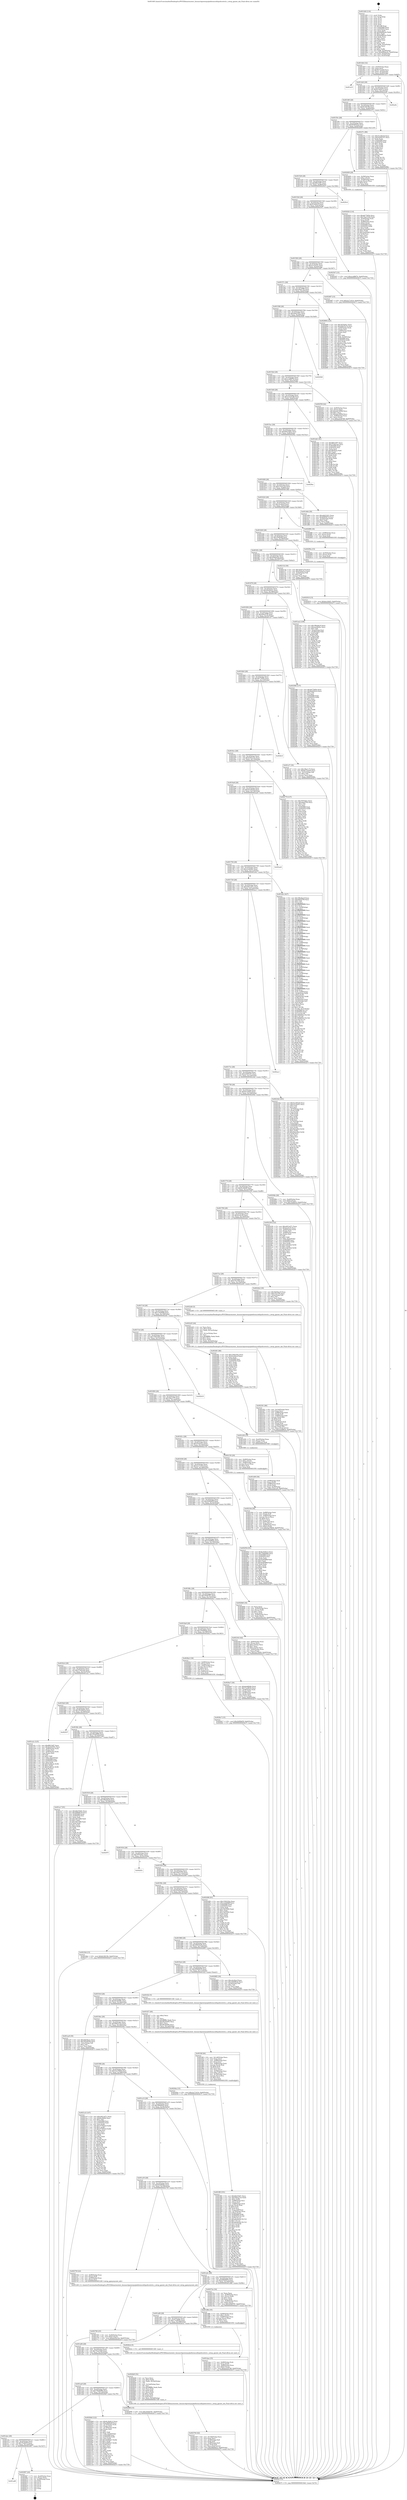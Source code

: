 digraph "0x401440" {
  label = "0x401440 (/mnt/c/Users/mathe/Desktop/tcc/POCII/binaries/extr_linuxarchpowerpcplatformscellspufsswitch.c_setup_ppuint_mb_Final-ollvm.out::main(0))"
  labelloc = "t"
  node[shape=record]

  Entry [label="",width=0.3,height=0.3,shape=circle,fillcolor=black,style=filled]
  "0x4014b4" [label="{
     0x4014b4 [32]\l
     | [instrs]\l
     &nbsp;&nbsp;0x4014b4 \<+6\>: mov -0xb0(%rbp),%eax\l
     &nbsp;&nbsp;0x4014ba \<+2\>: mov %eax,%ecx\l
     &nbsp;&nbsp;0x4014bc \<+6\>: sub $0x8a73ad29,%ecx\l
     &nbsp;&nbsp;0x4014c2 \<+6\>: mov %eax,-0xc4(%rbp)\l
     &nbsp;&nbsp;0x4014c8 \<+6\>: mov %ecx,-0xc8(%rbp)\l
     &nbsp;&nbsp;0x4014ce \<+6\>: je 0000000000401d15 \<main+0x8d5\>\l
  }"]
  "0x401d15" [label="{
     0x401d15\l
  }", style=dashed]
  "0x4014d4" [label="{
     0x4014d4 [28]\l
     | [instrs]\l
     &nbsp;&nbsp;0x4014d4 \<+5\>: jmp 00000000004014d9 \<main+0x99\>\l
     &nbsp;&nbsp;0x4014d9 \<+6\>: mov -0xc4(%rbp),%eax\l
     &nbsp;&nbsp;0x4014df \<+5\>: sub $0x8c3b4b12,%eax\l
     &nbsp;&nbsp;0x4014e4 \<+6\>: mov %eax,-0xcc(%rbp)\l
     &nbsp;&nbsp;0x4014ea \<+6\>: je 0000000000402a9c \<main+0x165c\>\l
  }"]
  Exit [label="",width=0.3,height=0.3,shape=circle,fillcolor=black,style=filled,peripheries=2]
  "0x402a9c" [label="{
     0x402a9c\l
  }", style=dashed]
  "0x4014f0" [label="{
     0x4014f0 [28]\l
     | [instrs]\l
     &nbsp;&nbsp;0x4014f0 \<+5\>: jmp 00000000004014f5 \<main+0xb5\>\l
     &nbsp;&nbsp;0x4014f5 \<+6\>: mov -0xc4(%rbp),%eax\l
     &nbsp;&nbsp;0x4014fb \<+5\>: sub $0x8c5f4194,%eax\l
     &nbsp;&nbsp;0x401500 \<+6\>: mov %eax,-0xd0(%rbp)\l
     &nbsp;&nbsp;0x401506 \<+6\>: je 000000000040237c \<main+0xf3c\>\l
  }"]
  "0x401ad8" [label="{
     0x401ad8\l
  }", style=dashed]
  "0x40237c" [label="{
     0x40237c [86]\l
     | [instrs]\l
     &nbsp;&nbsp;0x40237c \<+5\>: mov $0xdce362e6,%eax\l
     &nbsp;&nbsp;0x402381 \<+5\>: mov $0xee095147,%ecx\l
     &nbsp;&nbsp;0x402386 \<+2\>: xor %edx,%edx\l
     &nbsp;&nbsp;0x402388 \<+7\>: mov 0x405068,%esi\l
     &nbsp;&nbsp;0x40238f \<+7\>: mov 0x405054,%edi\l
     &nbsp;&nbsp;0x402396 \<+3\>: sub $0x1,%edx\l
     &nbsp;&nbsp;0x402399 \<+3\>: mov %esi,%r8d\l
     &nbsp;&nbsp;0x40239c \<+3\>: add %edx,%r8d\l
     &nbsp;&nbsp;0x40239f \<+4\>: imul %r8d,%esi\l
     &nbsp;&nbsp;0x4023a3 \<+3\>: and $0x1,%esi\l
     &nbsp;&nbsp;0x4023a6 \<+3\>: cmp $0x0,%esi\l
     &nbsp;&nbsp;0x4023a9 \<+4\>: sete %r9b\l
     &nbsp;&nbsp;0x4023ad \<+3\>: cmp $0xa,%edi\l
     &nbsp;&nbsp;0x4023b0 \<+4\>: setl %r10b\l
     &nbsp;&nbsp;0x4023b4 \<+3\>: mov %r9b,%r11b\l
     &nbsp;&nbsp;0x4023b7 \<+3\>: and %r10b,%r11b\l
     &nbsp;&nbsp;0x4023ba \<+3\>: xor %r10b,%r9b\l
     &nbsp;&nbsp;0x4023bd \<+3\>: or %r9b,%r11b\l
     &nbsp;&nbsp;0x4023c0 \<+4\>: test $0x1,%r11b\l
     &nbsp;&nbsp;0x4023c4 \<+3\>: cmovne %ecx,%eax\l
     &nbsp;&nbsp;0x4023c7 \<+6\>: mov %eax,-0xb0(%rbp)\l
     &nbsp;&nbsp;0x4023cd \<+5\>: jmp 0000000000402b7f \<main+0x173f\>\l
  }"]
  "0x40150c" [label="{
     0x40150c [28]\l
     | [instrs]\l
     &nbsp;&nbsp;0x40150c \<+5\>: jmp 0000000000401511 \<main+0xd1\>\l
     &nbsp;&nbsp;0x401511 \<+6\>: mov -0xc4(%rbp),%eax\l
     &nbsp;&nbsp;0x401517 \<+5\>: sub $0x8e685d1d,%eax\l
     &nbsp;&nbsp;0x40151c \<+6\>: mov %eax,-0xd4(%rbp)\l
     &nbsp;&nbsp;0x401522 \<+6\>: je 0000000000402609 \<main+0x11c9\>\l
  }"]
  "0x402967" [label="{
     0x402967 [24]\l
     | [instrs]\l
     &nbsp;&nbsp;0x402967 \<+7\>: mov -0xa8(%rbp),%rax\l
     &nbsp;&nbsp;0x40296e \<+2\>: mov (%rax),%eax\l
     &nbsp;&nbsp;0x402970 \<+4\>: lea -0x28(%rbp),%rsp\l
     &nbsp;&nbsp;0x402974 \<+1\>: pop %rbx\l
     &nbsp;&nbsp;0x402975 \<+2\>: pop %r12\l
     &nbsp;&nbsp;0x402977 \<+2\>: pop %r13\l
     &nbsp;&nbsp;0x402979 \<+2\>: pop %r14\l
     &nbsp;&nbsp;0x40297b \<+2\>: pop %r15\l
     &nbsp;&nbsp;0x40297d \<+1\>: pop %rbp\l
     &nbsp;&nbsp;0x40297e \<+1\>: ret\l
  }"]
  "0x402609" [label="{
     0x402609 [29]\l
     | [instrs]\l
     &nbsp;&nbsp;0x402609 \<+4\>: mov -0x58(%rbp),%rax\l
     &nbsp;&nbsp;0x40260d \<+6\>: movl $0x1,(%rax)\l
     &nbsp;&nbsp;0x402613 \<+4\>: mov -0x58(%rbp),%rax\l
     &nbsp;&nbsp;0x402617 \<+3\>: movslq (%rax),%rax\l
     &nbsp;&nbsp;0x40261a \<+4\>: shl $0x2,%rax\l
     &nbsp;&nbsp;0x40261e \<+3\>: mov %rax,%rdi\l
     &nbsp;&nbsp;0x402621 \<+5\>: call 0000000000401050 \<malloc@plt\>\l
     | [calls]\l
     &nbsp;&nbsp;0x401050 \{1\} (unknown)\l
  }"]
  "0x401528" [label="{
     0x401528 [28]\l
     | [instrs]\l
     &nbsp;&nbsp;0x401528 \<+5\>: jmp 000000000040152d \<main+0xed\>\l
     &nbsp;&nbsp;0x40152d \<+6\>: mov -0xc4(%rbp),%eax\l
     &nbsp;&nbsp;0x401533 \<+5\>: sub $0x8f6334f7,%eax\l
     &nbsp;&nbsp;0x401538 \<+6\>: mov %eax,-0xd8(%rbp)\l
     &nbsp;&nbsp;0x40153e \<+6\>: je 00000000004029c4 \<main+0x1584\>\l
  }"]
  "0x402919" [label="{
     0x402919 [15]\l
     | [instrs]\l
     &nbsp;&nbsp;0x402919 \<+10\>: movl $0xfecc0dd3,-0xb0(%rbp)\l
     &nbsp;&nbsp;0x402923 \<+5\>: jmp 0000000000402b7f \<main+0x173f\>\l
  }"]
  "0x4029c4" [label="{
     0x4029c4\l
  }", style=dashed]
  "0x401544" [label="{
     0x401544 [28]\l
     | [instrs]\l
     &nbsp;&nbsp;0x401544 \<+5\>: jmp 0000000000401549 \<main+0x109\>\l
     &nbsp;&nbsp;0x401549 \<+6\>: mov -0xc4(%rbp),%eax\l
     &nbsp;&nbsp;0x40154f \<+5\>: sub $0x91d04a1f,%eax\l
     &nbsp;&nbsp;0x401554 \<+6\>: mov %eax,-0xdc(%rbp)\l
     &nbsp;&nbsp;0x40155a \<+6\>: je 0000000000402547 \<main+0x1107\>\l
  }"]
  "0x40290a" [label="{
     0x40290a [15]\l
     | [instrs]\l
     &nbsp;&nbsp;0x40290a \<+4\>: mov -0x50(%rbp),%rax\l
     &nbsp;&nbsp;0x40290e \<+3\>: mov (%rax),%rax\l
     &nbsp;&nbsp;0x402911 \<+3\>: mov %rax,%rdi\l
     &nbsp;&nbsp;0x402914 \<+5\>: call 0000000000401030 \<free@plt\>\l
     | [calls]\l
     &nbsp;&nbsp;0x401030 \{1\} (unknown)\l
  }"]
  "0x402547" [label="{
     0x402547 [15]\l
     | [instrs]\l
     &nbsp;&nbsp;0x402547 \<+10\>: movl $0xaca8867b,-0xb0(%rbp)\l
     &nbsp;&nbsp;0x402551 \<+5\>: jmp 0000000000402b7f \<main+0x173f\>\l
  }"]
  "0x401560" [label="{
     0x401560 [28]\l
     | [instrs]\l
     &nbsp;&nbsp;0x401560 \<+5\>: jmp 0000000000401565 \<main+0x125\>\l
     &nbsp;&nbsp;0x401565 \<+6\>: mov -0xc4(%rbp),%eax\l
     &nbsp;&nbsp;0x40156b \<+5\>: sub $0xa3c54c01,%eax\l
     &nbsp;&nbsp;0x401570 \<+6\>: mov %eax,-0xe0(%rbp)\l
     &nbsp;&nbsp;0x401576 \<+6\>: je 0000000000402487 \<main+0x1047\>\l
  }"]
  "0x4028c7" [label="{
     0x4028c7 [15]\l
     | [instrs]\l
     &nbsp;&nbsp;0x4028c7 \<+10\>: movl $0x2b90b65f,-0xb0(%rbp)\l
     &nbsp;&nbsp;0x4028d1 \<+5\>: jmp 0000000000402b7f \<main+0x173f\>\l
  }"]
  "0x402487" [label="{
     0x402487 [15]\l
     | [instrs]\l
     &nbsp;&nbsp;0x402487 \<+10\>: movl $0x2a17c014,-0xb0(%rbp)\l
     &nbsp;&nbsp;0x402491 \<+5\>: jmp 0000000000402b7f \<main+0x173f\>\l
  }"]
  "0x40157c" [label="{
     0x40157c [28]\l
     | [instrs]\l
     &nbsp;&nbsp;0x40157c \<+5\>: jmp 0000000000401581 \<main+0x141\>\l
     &nbsp;&nbsp;0x401581 \<+6\>: mov -0xc4(%rbp),%eax\l
     &nbsp;&nbsp;0x401587 \<+5\>: sub $0xa4fed795,%eax\l
     &nbsp;&nbsp;0x40158c \<+6\>: mov %eax,-0xe4(%rbp)\l
     &nbsp;&nbsp;0x401592 \<+6\>: je 0000000000402808 \<main+0x13c8\>\l
  }"]
  "0x402766" [label="{
     0x402766 [25]\l
     | [instrs]\l
     &nbsp;&nbsp;0x402766 \<+4\>: mov -0x40(%rbp),%rax\l
     &nbsp;&nbsp;0x40276a \<+6\>: movl $0x0,(%rax)\l
     &nbsp;&nbsp;0x402770 \<+10\>: movl $0xdc95a12e,-0xb0(%rbp)\l
     &nbsp;&nbsp;0x40277a \<+5\>: jmp 0000000000402b7f \<main+0x173f\>\l
  }"]
  "0x402808" [label="{
     0x402808 [125]\l
     | [instrs]\l
     &nbsp;&nbsp;0x402808 \<+5\>: mov $0x3970efe1,%eax\l
     &nbsp;&nbsp;0x40280d \<+5\>: mov $0x49935a7b,%ecx\l
     &nbsp;&nbsp;0x402812 \<+4\>: mov -0x40(%rbp),%rdx\l
     &nbsp;&nbsp;0x402816 \<+2\>: mov (%rdx),%esi\l
     &nbsp;&nbsp;0x402818 \<+7\>: mov -0x90(%rbp),%rdx\l
     &nbsp;&nbsp;0x40281f \<+2\>: cmp (%rdx),%esi\l
     &nbsp;&nbsp;0x402821 \<+4\>: setl %dil\l
     &nbsp;&nbsp;0x402825 \<+4\>: and $0x1,%dil\l
     &nbsp;&nbsp;0x402829 \<+4\>: mov %dil,-0x29(%rbp)\l
     &nbsp;&nbsp;0x40282d \<+7\>: mov 0x405068,%esi\l
     &nbsp;&nbsp;0x402834 \<+8\>: mov 0x405054,%r8d\l
     &nbsp;&nbsp;0x40283c \<+3\>: mov %esi,%r9d\l
     &nbsp;&nbsp;0x40283f \<+7\>: sub $0xa0ca150e,%r9d\l
     &nbsp;&nbsp;0x402846 \<+4\>: sub $0x1,%r9d\l
     &nbsp;&nbsp;0x40284a \<+7\>: add $0xa0ca150e,%r9d\l
     &nbsp;&nbsp;0x402851 \<+4\>: imul %r9d,%esi\l
     &nbsp;&nbsp;0x402855 \<+3\>: and $0x1,%esi\l
     &nbsp;&nbsp;0x402858 \<+3\>: cmp $0x0,%esi\l
     &nbsp;&nbsp;0x40285b \<+4\>: sete %dil\l
     &nbsp;&nbsp;0x40285f \<+4\>: cmp $0xa,%r8d\l
     &nbsp;&nbsp;0x402863 \<+4\>: setl %r10b\l
     &nbsp;&nbsp;0x402867 \<+3\>: mov %dil,%r11b\l
     &nbsp;&nbsp;0x40286a \<+3\>: and %r10b,%r11b\l
     &nbsp;&nbsp;0x40286d \<+3\>: xor %r10b,%dil\l
     &nbsp;&nbsp;0x402870 \<+3\>: or %dil,%r11b\l
     &nbsp;&nbsp;0x402873 \<+4\>: test $0x1,%r11b\l
     &nbsp;&nbsp;0x402877 \<+3\>: cmovne %ecx,%eax\l
     &nbsp;&nbsp;0x40287a \<+6\>: mov %eax,-0xb0(%rbp)\l
     &nbsp;&nbsp;0x402880 \<+5\>: jmp 0000000000402b7f \<main+0x173f\>\l
  }"]
  "0x401598" [label="{
     0x401598 [28]\l
     | [instrs]\l
     &nbsp;&nbsp;0x401598 \<+5\>: jmp 000000000040159d \<main+0x15d\>\l
     &nbsp;&nbsp;0x40159d \<+6\>: mov -0xc4(%rbp),%eax\l
     &nbsp;&nbsp;0x4015a3 \<+5\>: sub $0xa6d21621,%eax\l
     &nbsp;&nbsp;0x4015a8 \<+6\>: mov %eax,-0xe8(%rbp)\l
     &nbsp;&nbsp;0x4015ae \<+6\>: je 0000000000402928 \<main+0x14e8\>\l
  }"]
  "0x402704" [label="{
     0x402704 [42]\l
     | [instrs]\l
     &nbsp;&nbsp;0x402704 \<+6\>: mov -0x1b8(%rbp),%ecx\l
     &nbsp;&nbsp;0x40270a \<+3\>: imul %eax,%ecx\l
     &nbsp;&nbsp;0x40270d \<+4\>: mov -0x50(%rbp),%r8\l
     &nbsp;&nbsp;0x402711 \<+3\>: mov (%r8),%r8\l
     &nbsp;&nbsp;0x402714 \<+4\>: mov -0x48(%rbp),%r9\l
     &nbsp;&nbsp;0x402718 \<+3\>: movslq (%r9),%r9\l
     &nbsp;&nbsp;0x40271b \<+4\>: mov %ecx,(%r8,%r9,4)\l
     &nbsp;&nbsp;0x40271f \<+10\>: movl $0x5f8d9dcb,-0xb0(%rbp)\l
     &nbsp;&nbsp;0x402729 \<+5\>: jmp 0000000000402b7f \<main+0x173f\>\l
  }"]
  "0x402928" [label="{
     0x402928\l
  }", style=dashed]
  "0x4015b4" [label="{
     0x4015b4 [28]\l
     | [instrs]\l
     &nbsp;&nbsp;0x4015b4 \<+5\>: jmp 00000000004015b9 \<main+0x179\>\l
     &nbsp;&nbsp;0x4015b9 \<+6\>: mov -0xc4(%rbp),%eax\l
     &nbsp;&nbsp;0x4015bf \<+5\>: sub $0xaca8867b,%eax\l
     &nbsp;&nbsp;0x4015c4 \<+6\>: mov %eax,-0xec(%rbp)\l
     &nbsp;&nbsp;0x4015ca \<+6\>: je 0000000000402556 \<main+0x1116\>\l
  }"]
  "0x4026d0" [label="{
     0x4026d0 [52]\l
     | [instrs]\l
     &nbsp;&nbsp;0x4026d0 \<+2\>: xor %ecx,%ecx\l
     &nbsp;&nbsp;0x4026d2 \<+5\>: mov $0x2,%edx\l
     &nbsp;&nbsp;0x4026d7 \<+6\>: mov %edx,-0x1b4(%rbp)\l
     &nbsp;&nbsp;0x4026dd \<+1\>: cltd\l
     &nbsp;&nbsp;0x4026de \<+6\>: mov -0x1b4(%rbp),%esi\l
     &nbsp;&nbsp;0x4026e4 \<+2\>: idiv %esi\l
     &nbsp;&nbsp;0x4026e6 \<+6\>: imul $0xfffffffe,%edx,%edx\l
     &nbsp;&nbsp;0x4026ec \<+2\>: mov %ecx,%edi\l
     &nbsp;&nbsp;0x4026ee \<+2\>: sub %edx,%edi\l
     &nbsp;&nbsp;0x4026f0 \<+2\>: mov %ecx,%edx\l
     &nbsp;&nbsp;0x4026f2 \<+3\>: sub $0x1,%edx\l
     &nbsp;&nbsp;0x4026f5 \<+2\>: add %edx,%edi\l
     &nbsp;&nbsp;0x4026f7 \<+2\>: sub %edi,%ecx\l
     &nbsp;&nbsp;0x4026f9 \<+6\>: mov %ecx,-0x1b8(%rbp)\l
     &nbsp;&nbsp;0x4026ff \<+5\>: call 0000000000401160 \<next_i\>\l
     | [calls]\l
     &nbsp;&nbsp;0x401160 \{1\} (/mnt/c/Users/mathe/Desktop/tcc/POCII/binaries/extr_linuxarchpowerpcplatformscellspufsswitch.c_setup_ppuint_mb_Final-ollvm.out::next_i)\l
  }"]
  "0x402556" [label="{
     0x402556 [42]\l
     | [instrs]\l
     &nbsp;&nbsp;0x402556 \<+4\>: mov -0x80(%rbp),%rax\l
     &nbsp;&nbsp;0x40255a \<+2\>: mov (%rax),%ecx\l
     &nbsp;&nbsp;0x40255c \<+6\>: add $0xedc3409d,%ecx\l
     &nbsp;&nbsp;0x402562 \<+3\>: add $0x1,%ecx\l
     &nbsp;&nbsp;0x402565 \<+6\>: sub $0xedc3409d,%ecx\l
     &nbsp;&nbsp;0x40256b \<+4\>: mov -0x80(%rbp),%rax\l
     &nbsp;&nbsp;0x40256f \<+2\>: mov %ecx,(%rax)\l
     &nbsp;&nbsp;0x402571 \<+10\>: movl $0xacb3d7d8,-0xb0(%rbp)\l
     &nbsp;&nbsp;0x40257b \<+5\>: jmp 0000000000402b7f \<main+0x173f\>\l
  }"]
  "0x4015d0" [label="{
     0x4015d0 [28]\l
     | [instrs]\l
     &nbsp;&nbsp;0x4015d0 \<+5\>: jmp 00000000004015d5 \<main+0x195\>\l
     &nbsp;&nbsp;0x4015d5 \<+6\>: mov -0xc4(%rbp),%eax\l
     &nbsp;&nbsp;0x4015db \<+5\>: sub $0xacb3d7d8,%eax\l
     &nbsp;&nbsp;0x4015e0 \<+6\>: mov %eax,-0xf0(%rbp)\l
     &nbsp;&nbsp;0x4015e6 \<+6\>: je 0000000000401dd1 \<main+0x991\>\l
  }"]
  "0x402626" [label="{
     0x402626 [114]\l
     | [instrs]\l
     &nbsp;&nbsp;0x402626 \<+5\>: mov $0xdb77fd5b,%ecx\l
     &nbsp;&nbsp;0x40262b \<+5\>: mov $0x74a210e6,%edx\l
     &nbsp;&nbsp;0x402630 \<+4\>: mov -0x50(%rbp),%rdi\l
     &nbsp;&nbsp;0x402634 \<+3\>: mov %rax,(%rdi)\l
     &nbsp;&nbsp;0x402637 \<+4\>: mov -0x48(%rbp),%rax\l
     &nbsp;&nbsp;0x40263b \<+6\>: movl $0x0,(%rax)\l
     &nbsp;&nbsp;0x402641 \<+7\>: mov 0x405068,%esi\l
     &nbsp;&nbsp;0x402648 \<+8\>: mov 0x405054,%r8d\l
     &nbsp;&nbsp;0x402650 \<+3\>: mov %esi,%r9d\l
     &nbsp;&nbsp;0x402653 \<+7\>: add $0x1ba45d45,%r9d\l
     &nbsp;&nbsp;0x40265a \<+4\>: sub $0x1,%r9d\l
     &nbsp;&nbsp;0x40265e \<+7\>: sub $0x1ba45d45,%r9d\l
     &nbsp;&nbsp;0x402665 \<+4\>: imul %r9d,%esi\l
     &nbsp;&nbsp;0x402669 \<+3\>: and $0x1,%esi\l
     &nbsp;&nbsp;0x40266c \<+3\>: cmp $0x0,%esi\l
     &nbsp;&nbsp;0x40266f \<+4\>: sete %r10b\l
     &nbsp;&nbsp;0x402673 \<+4\>: cmp $0xa,%r8d\l
     &nbsp;&nbsp;0x402677 \<+4\>: setl %r11b\l
     &nbsp;&nbsp;0x40267b \<+3\>: mov %r10b,%bl\l
     &nbsp;&nbsp;0x40267e \<+3\>: and %r11b,%bl\l
     &nbsp;&nbsp;0x402681 \<+3\>: xor %r11b,%r10b\l
     &nbsp;&nbsp;0x402684 \<+3\>: or %r10b,%bl\l
     &nbsp;&nbsp;0x402687 \<+3\>: test $0x1,%bl\l
     &nbsp;&nbsp;0x40268a \<+3\>: cmovne %edx,%ecx\l
     &nbsp;&nbsp;0x40268d \<+6\>: mov %ecx,-0xb0(%rbp)\l
     &nbsp;&nbsp;0x402693 \<+5\>: jmp 0000000000402b7f \<main+0x173f\>\l
  }"]
  "0x401dd1" [label="{
     0x401dd1 [91]\l
     | [instrs]\l
     &nbsp;&nbsp;0x401dd1 \<+5\>: mov $0x8f6334f7,%eax\l
     &nbsp;&nbsp;0x401dd6 \<+5\>: mov $0x37d02cab,%ecx\l
     &nbsp;&nbsp;0x401ddb \<+7\>: mov 0x405068,%edx\l
     &nbsp;&nbsp;0x401de2 \<+7\>: mov 0x405054,%esi\l
     &nbsp;&nbsp;0x401de9 \<+2\>: mov %edx,%edi\l
     &nbsp;&nbsp;0x401deb \<+6\>: add $0xef65feaa,%edi\l
     &nbsp;&nbsp;0x401df1 \<+3\>: sub $0x1,%edi\l
     &nbsp;&nbsp;0x401df4 \<+6\>: sub $0xef65feaa,%edi\l
     &nbsp;&nbsp;0x401dfa \<+3\>: imul %edi,%edx\l
     &nbsp;&nbsp;0x401dfd \<+3\>: and $0x1,%edx\l
     &nbsp;&nbsp;0x401e00 \<+3\>: cmp $0x0,%edx\l
     &nbsp;&nbsp;0x401e03 \<+4\>: sete %r8b\l
     &nbsp;&nbsp;0x401e07 \<+3\>: cmp $0xa,%esi\l
     &nbsp;&nbsp;0x401e0a \<+4\>: setl %r9b\l
     &nbsp;&nbsp;0x401e0e \<+3\>: mov %r8b,%r10b\l
     &nbsp;&nbsp;0x401e11 \<+3\>: and %r9b,%r10b\l
     &nbsp;&nbsp;0x401e14 \<+3\>: xor %r9b,%r8b\l
     &nbsp;&nbsp;0x401e17 \<+3\>: or %r8b,%r10b\l
     &nbsp;&nbsp;0x401e1a \<+4\>: test $0x1,%r10b\l
     &nbsp;&nbsp;0x401e1e \<+3\>: cmovne %ecx,%eax\l
     &nbsp;&nbsp;0x401e21 \<+6\>: mov %eax,-0xb0(%rbp)\l
     &nbsp;&nbsp;0x401e27 \<+5\>: jmp 0000000000402b7f \<main+0x173f\>\l
  }"]
  "0x4015ec" [label="{
     0x4015ec [28]\l
     | [instrs]\l
     &nbsp;&nbsp;0x4015ec \<+5\>: jmp 00000000004015f1 \<main+0x1b1\>\l
     &nbsp;&nbsp;0x4015f1 \<+6\>: mov -0xc4(%rbp),%eax\l
     &nbsp;&nbsp;0x4015f7 \<+5\>: sub $0xb8e53b01,%eax\l
     &nbsp;&nbsp;0x4015fc \<+6\>: mov %eax,-0xf4(%rbp)\l
     &nbsp;&nbsp;0x401602 \<+6\>: je 00000000004029ec \<main+0x15ac\>\l
  }"]
  "0x402301" [label="{
     0x402301 [66]\l
     | [instrs]\l
     &nbsp;&nbsp;0x402301 \<+6\>: mov -0x1b0(%rbp),%ecx\l
     &nbsp;&nbsp;0x402307 \<+3\>: imul %eax,%ecx\l
     &nbsp;&nbsp;0x40230a \<+7\>: mov -0x88(%rbp),%rdi\l
     &nbsp;&nbsp;0x402311 \<+3\>: mov (%rdi),%rdi\l
     &nbsp;&nbsp;0x402314 \<+4\>: mov -0x80(%rbp),%r8\l
     &nbsp;&nbsp;0x402318 \<+3\>: movslq (%r8),%r8\l
     &nbsp;&nbsp;0x40231b \<+4\>: shl $0x4,%r8\l
     &nbsp;&nbsp;0x40231f \<+3\>: add %r8,%rdi\l
     &nbsp;&nbsp;0x402322 \<+4\>: mov 0x8(%rdi),%rdi\l
     &nbsp;&nbsp;0x402326 \<+3\>: mov (%rdi),%rdi\l
     &nbsp;&nbsp;0x402329 \<+4\>: mov -0x60(%rbp),%r8\l
     &nbsp;&nbsp;0x40232d \<+3\>: movslq (%r8),%r8\l
     &nbsp;&nbsp;0x402330 \<+4\>: mov %ecx,(%rdi,%r8,4)\l
     &nbsp;&nbsp;0x402334 \<+10\>: movl $0x2cb4865e,-0xb0(%rbp)\l
     &nbsp;&nbsp;0x40233e \<+5\>: jmp 0000000000402b7f \<main+0x173f\>\l
  }"]
  "0x4029ec" [label="{
     0x4029ec\l
  }", style=dashed]
  "0x401608" [label="{
     0x401608 [28]\l
     | [instrs]\l
     &nbsp;&nbsp;0x401608 \<+5\>: jmp 000000000040160d \<main+0x1cd\>\l
     &nbsp;&nbsp;0x40160d \<+6\>: mov -0xc4(%rbp),%eax\l
     &nbsp;&nbsp;0x401613 \<+5\>: sub $0xc332e1a9,%eax\l
     &nbsp;&nbsp;0x401618 \<+6\>: mov %eax,-0xf8(%rbp)\l
     &nbsp;&nbsp;0x40161e \<+6\>: je 0000000000401d6d \<main+0x92d\>\l
  }"]
  "0x4022d5" [label="{
     0x4022d5 [44]\l
     | [instrs]\l
     &nbsp;&nbsp;0x4022d5 \<+2\>: xor %ecx,%ecx\l
     &nbsp;&nbsp;0x4022d7 \<+5\>: mov $0x2,%edx\l
     &nbsp;&nbsp;0x4022dc \<+6\>: mov %edx,-0x1ac(%rbp)\l
     &nbsp;&nbsp;0x4022e2 \<+1\>: cltd\l
     &nbsp;&nbsp;0x4022e3 \<+6\>: mov -0x1ac(%rbp),%esi\l
     &nbsp;&nbsp;0x4022e9 \<+2\>: idiv %esi\l
     &nbsp;&nbsp;0x4022eb \<+6\>: imul $0xfffffffe,%edx,%edx\l
     &nbsp;&nbsp;0x4022f1 \<+3\>: sub $0x1,%ecx\l
     &nbsp;&nbsp;0x4022f4 \<+2\>: sub %ecx,%edx\l
     &nbsp;&nbsp;0x4022f6 \<+6\>: mov %edx,-0x1b0(%rbp)\l
     &nbsp;&nbsp;0x4022fc \<+5\>: call 0000000000401160 \<next_i\>\l
     | [calls]\l
     &nbsp;&nbsp;0x401160 \{1\} (/mnt/c/Users/mathe/Desktop/tcc/POCII/binaries/extr_linuxarchpowerpcplatformscellspufsswitch.c_setup_ppuint_mb_Final-ollvm.out::next_i)\l
  }"]
  "0x401d6d" [label="{
     0x401d6d [30]\l
     | [instrs]\l
     &nbsp;&nbsp;0x401d6d \<+5\>: mov $0xa6d21621,%eax\l
     &nbsp;&nbsp;0x401d72 \<+5\>: mov $0x6f90687d,%ecx\l
     &nbsp;&nbsp;0x401d77 \<+3\>: mov -0x30(%rbp),%edx\l
     &nbsp;&nbsp;0x401d7a \<+3\>: cmp $0x0,%edx\l
     &nbsp;&nbsp;0x401d7d \<+3\>: cmove %ecx,%eax\l
     &nbsp;&nbsp;0x401d80 \<+6\>: mov %eax,-0xb0(%rbp)\l
     &nbsp;&nbsp;0x401d86 \<+5\>: jmp 0000000000402b7f \<main+0x173f\>\l
  }"]
  "0x401624" [label="{
     0x401624 [28]\l
     | [instrs]\l
     &nbsp;&nbsp;0x401624 \<+5\>: jmp 0000000000401629 \<main+0x1e9\>\l
     &nbsp;&nbsp;0x401629 \<+6\>: mov -0xc4(%rbp),%eax\l
     &nbsp;&nbsp;0x40162f \<+5\>: sub $0xc4cd4acf,%eax\l
     &nbsp;&nbsp;0x401634 \<+6\>: mov %eax,-0xfc(%rbp)\l
     &nbsp;&nbsp;0x40163a \<+6\>: je 00000000004028f8 \<main+0x14b8\>\l
  }"]
  "0x40216d" [label="{
     0x40216d [56]\l
     | [instrs]\l
     &nbsp;&nbsp;0x40216d \<+7\>: mov -0x88(%rbp),%rdi\l
     &nbsp;&nbsp;0x402174 \<+3\>: mov (%rdi),%rdi\l
     &nbsp;&nbsp;0x402177 \<+4\>: mov -0x80(%rbp),%rcx\l
     &nbsp;&nbsp;0x40217b \<+3\>: movslq (%rcx),%rcx\l
     &nbsp;&nbsp;0x40217e \<+4\>: shl $0x4,%rcx\l
     &nbsp;&nbsp;0x402182 \<+3\>: add %rcx,%rdi\l
     &nbsp;&nbsp;0x402185 \<+4\>: mov 0x8(%rdi),%rcx\l
     &nbsp;&nbsp;0x402189 \<+3\>: mov %rax,(%rcx)\l
     &nbsp;&nbsp;0x40218c \<+4\>: mov -0x60(%rbp),%rax\l
     &nbsp;&nbsp;0x402190 \<+6\>: movl $0x0,(%rax)\l
     &nbsp;&nbsp;0x402196 \<+10\>: movl $0x5aa70b04,-0xb0(%rbp)\l
     &nbsp;&nbsp;0x4021a0 \<+5\>: jmp 0000000000402b7f \<main+0x173f\>\l
  }"]
  "0x4028f8" [label="{
     0x4028f8 [18]\l
     | [instrs]\l
     &nbsp;&nbsp;0x4028f8 \<+7\>: mov -0x88(%rbp),%rax\l
     &nbsp;&nbsp;0x4028ff \<+3\>: mov (%rax),%rax\l
     &nbsp;&nbsp;0x402902 \<+3\>: mov %rax,%rdi\l
     &nbsp;&nbsp;0x402905 \<+5\>: call 0000000000401030 \<free@plt\>\l
     | [calls]\l
     &nbsp;&nbsp;0x401030 \{1\} (unknown)\l
  }"]
  "0x401640" [label="{
     0x401640 [28]\l
     | [instrs]\l
     &nbsp;&nbsp;0x401640 \<+5\>: jmp 0000000000401645 \<main+0x205\>\l
     &nbsp;&nbsp;0x401645 \<+6\>: mov -0xc4(%rbp),%eax\l
     &nbsp;&nbsp;0x40164b \<+5\>: sub $0xc9bf6ddf,%eax\l
     &nbsp;&nbsp;0x401650 \<+6\>: mov %eax,-0x100(%rbp)\l
     &nbsp;&nbsp;0x401656 \<+6\>: je 0000000000402132 \<main+0xcf2\>\l
  }"]
  "0x401abc" [label="{
     0x401abc [28]\l
     | [instrs]\l
     &nbsp;&nbsp;0x401abc \<+5\>: jmp 0000000000401ac1 \<main+0x681\>\l
     &nbsp;&nbsp;0x401ac1 \<+6\>: mov -0xc4(%rbp),%eax\l
     &nbsp;&nbsp;0x401ac7 \<+5\>: sub $0x7fa4b91f,%eax\l
     &nbsp;&nbsp;0x401acc \<+6\>: mov %eax,-0x1a4(%rbp)\l
     &nbsp;&nbsp;0x401ad2 \<+6\>: je 0000000000402967 \<main+0x1527\>\l
  }"]
  "0x402132" [label="{
     0x402132 [30]\l
     | [instrs]\l
     &nbsp;&nbsp;0x402132 \<+5\>: mov $0x3d2b7a70,%eax\l
     &nbsp;&nbsp;0x402137 \<+5\>: mov $0x25cbe5c2,%ecx\l
     &nbsp;&nbsp;0x40213c \<+3\>: mov -0x2b(%rbp),%dl\l
     &nbsp;&nbsp;0x40213f \<+3\>: test $0x1,%dl\l
     &nbsp;&nbsp;0x402142 \<+3\>: cmovne %ecx,%eax\l
     &nbsp;&nbsp;0x402145 \<+6\>: mov %eax,-0xb0(%rbp)\l
     &nbsp;&nbsp;0x40214b \<+5\>: jmp 0000000000402b7f \<main+0x173f\>\l
  }"]
  "0x40165c" [label="{
     0x40165c [28]\l
     | [instrs]\l
     &nbsp;&nbsp;0x40165c \<+5\>: jmp 0000000000401661 \<main+0x221\>\l
     &nbsp;&nbsp;0x401661 \<+6\>: mov -0xc4(%rbp),%eax\l
     &nbsp;&nbsp;0x401667 \<+5\>: sub $0xd08ebc0a,%eax\l
     &nbsp;&nbsp;0x40166c \<+6\>: mov %eax,-0x104(%rbp)\l
     &nbsp;&nbsp;0x401672 \<+6\>: je 0000000000401ae2 \<main+0x6a2\>\l
  }"]
  "0x4020b8" [label="{
     0x4020b8 [122]\l
     | [instrs]\l
     &nbsp;&nbsp;0x4020b8 \<+5\>: mov $0x8c3b4b12,%eax\l
     &nbsp;&nbsp;0x4020bd \<+5\>: mov $0xc9bf6ddf,%ecx\l
     &nbsp;&nbsp;0x4020c2 \<+4\>: mov -0x70(%rbp),%rdx\l
     &nbsp;&nbsp;0x4020c6 \<+2\>: mov (%rdx),%esi\l
     &nbsp;&nbsp;0x4020c8 \<+4\>: mov -0x78(%rbp),%rdx\l
     &nbsp;&nbsp;0x4020cc \<+2\>: cmp (%rdx),%esi\l
     &nbsp;&nbsp;0x4020ce \<+4\>: setl %dil\l
     &nbsp;&nbsp;0x4020d2 \<+4\>: and $0x1,%dil\l
     &nbsp;&nbsp;0x4020d6 \<+4\>: mov %dil,-0x2b(%rbp)\l
     &nbsp;&nbsp;0x4020da \<+7\>: mov 0x405068,%esi\l
     &nbsp;&nbsp;0x4020e1 \<+8\>: mov 0x405054,%r8d\l
     &nbsp;&nbsp;0x4020e9 \<+3\>: mov %esi,%r9d\l
     &nbsp;&nbsp;0x4020ec \<+7\>: add $0x1b406dc7,%r9d\l
     &nbsp;&nbsp;0x4020f3 \<+4\>: sub $0x1,%r9d\l
     &nbsp;&nbsp;0x4020f7 \<+7\>: sub $0x1b406dc7,%r9d\l
     &nbsp;&nbsp;0x4020fe \<+4\>: imul %r9d,%esi\l
     &nbsp;&nbsp;0x402102 \<+3\>: and $0x1,%esi\l
     &nbsp;&nbsp;0x402105 \<+3\>: cmp $0x0,%esi\l
     &nbsp;&nbsp;0x402108 \<+4\>: sete %dil\l
     &nbsp;&nbsp;0x40210c \<+4\>: cmp $0xa,%r8d\l
     &nbsp;&nbsp;0x402110 \<+4\>: setl %r10b\l
     &nbsp;&nbsp;0x402114 \<+3\>: mov %dil,%r11b\l
     &nbsp;&nbsp;0x402117 \<+3\>: and %r10b,%r11b\l
     &nbsp;&nbsp;0x40211a \<+3\>: xor %r10b,%dil\l
     &nbsp;&nbsp;0x40211d \<+3\>: or %dil,%r11b\l
     &nbsp;&nbsp;0x402120 \<+4\>: test $0x1,%r11b\l
     &nbsp;&nbsp;0x402124 \<+3\>: cmovne %ecx,%eax\l
     &nbsp;&nbsp;0x402127 \<+6\>: mov %eax,-0xb0(%rbp)\l
     &nbsp;&nbsp;0x40212d \<+5\>: jmp 0000000000402b7f \<main+0x173f\>\l
  }"]
  "0x401ae2" [label="{
     0x401ae2 [106]\l
     | [instrs]\l
     &nbsp;&nbsp;0x401ae2 \<+5\>: mov $0x396a8ec9,%eax\l
     &nbsp;&nbsp;0x401ae7 \<+5\>: mov $0xe2a9d2bc,%ecx\l
     &nbsp;&nbsp;0x401aec \<+2\>: mov $0x1,%dl\l
     &nbsp;&nbsp;0x401aee \<+7\>: mov -0xaa(%rbp),%sil\l
     &nbsp;&nbsp;0x401af5 \<+7\>: mov -0xa9(%rbp),%dil\l
     &nbsp;&nbsp;0x401afc \<+3\>: mov %sil,%r8b\l
     &nbsp;&nbsp;0x401aff \<+4\>: xor $0xff,%r8b\l
     &nbsp;&nbsp;0x401b03 \<+3\>: mov %dil,%r9b\l
     &nbsp;&nbsp;0x401b06 \<+4\>: xor $0xff,%r9b\l
     &nbsp;&nbsp;0x401b0a \<+3\>: xor $0x0,%dl\l
     &nbsp;&nbsp;0x401b0d \<+3\>: mov %r8b,%r10b\l
     &nbsp;&nbsp;0x401b10 \<+4\>: and $0x0,%r10b\l
     &nbsp;&nbsp;0x401b14 \<+3\>: and %dl,%sil\l
     &nbsp;&nbsp;0x401b17 \<+3\>: mov %r9b,%r11b\l
     &nbsp;&nbsp;0x401b1a \<+4\>: and $0x0,%r11b\l
     &nbsp;&nbsp;0x401b1e \<+3\>: and %dl,%dil\l
     &nbsp;&nbsp;0x401b21 \<+3\>: or %sil,%r10b\l
     &nbsp;&nbsp;0x401b24 \<+3\>: or %dil,%r11b\l
     &nbsp;&nbsp;0x401b27 \<+3\>: xor %r11b,%r10b\l
     &nbsp;&nbsp;0x401b2a \<+3\>: or %r9b,%r8b\l
     &nbsp;&nbsp;0x401b2d \<+4\>: xor $0xff,%r8b\l
     &nbsp;&nbsp;0x401b31 \<+3\>: or $0x0,%dl\l
     &nbsp;&nbsp;0x401b34 \<+3\>: and %dl,%r8b\l
     &nbsp;&nbsp;0x401b37 \<+3\>: or %r8b,%r10b\l
     &nbsp;&nbsp;0x401b3a \<+4\>: test $0x1,%r10b\l
     &nbsp;&nbsp;0x401b3e \<+3\>: cmovne %ecx,%eax\l
     &nbsp;&nbsp;0x401b41 \<+6\>: mov %eax,-0xb0(%rbp)\l
     &nbsp;&nbsp;0x401b47 \<+5\>: jmp 0000000000402b7f \<main+0x173f\>\l
  }"]
  "0x401678" [label="{
     0x401678 [28]\l
     | [instrs]\l
     &nbsp;&nbsp;0x401678 \<+5\>: jmp 000000000040167d \<main+0x23d\>\l
     &nbsp;&nbsp;0x40167d \<+6\>: mov -0xc4(%rbp),%eax\l
     &nbsp;&nbsp;0x401683 \<+5\>: sub $0xd4426ce1,%eax\l
     &nbsp;&nbsp;0x401688 \<+6\>: mov %eax,-0x108(%rbp)\l
     &nbsp;&nbsp;0x40168e \<+6\>: je 0000000000402580 \<main+0x1140\>\l
  }"]
  "0x402b7f" [label="{
     0x402b7f [5]\l
     | [instrs]\l
     &nbsp;&nbsp;0x402b7f \<+5\>: jmp 00000000004014b4 \<main+0x74\>\l
  }"]
  "0x401440" [label="{
     0x401440 [116]\l
     | [instrs]\l
     &nbsp;&nbsp;0x401440 \<+1\>: push %rbp\l
     &nbsp;&nbsp;0x401441 \<+3\>: mov %rsp,%rbp\l
     &nbsp;&nbsp;0x401444 \<+2\>: push %r15\l
     &nbsp;&nbsp;0x401446 \<+2\>: push %r14\l
     &nbsp;&nbsp;0x401448 \<+2\>: push %r13\l
     &nbsp;&nbsp;0x40144a \<+2\>: push %r12\l
     &nbsp;&nbsp;0x40144c \<+1\>: push %rbx\l
     &nbsp;&nbsp;0x40144d \<+7\>: sub $0x1d8,%rsp\l
     &nbsp;&nbsp;0x401454 \<+7\>: mov 0x405068,%eax\l
     &nbsp;&nbsp;0x40145b \<+7\>: mov 0x405054,%ecx\l
     &nbsp;&nbsp;0x401462 \<+2\>: mov %eax,%edx\l
     &nbsp;&nbsp;0x401464 \<+6\>: add $0x8a88baee,%edx\l
     &nbsp;&nbsp;0x40146a \<+3\>: sub $0x1,%edx\l
     &nbsp;&nbsp;0x40146d \<+6\>: sub $0x8a88baee,%edx\l
     &nbsp;&nbsp;0x401473 \<+3\>: imul %edx,%eax\l
     &nbsp;&nbsp;0x401476 \<+3\>: and $0x1,%eax\l
     &nbsp;&nbsp;0x401479 \<+3\>: cmp $0x0,%eax\l
     &nbsp;&nbsp;0x40147c \<+4\>: sete %r8b\l
     &nbsp;&nbsp;0x401480 \<+4\>: and $0x1,%r8b\l
     &nbsp;&nbsp;0x401484 \<+7\>: mov %r8b,-0xaa(%rbp)\l
     &nbsp;&nbsp;0x40148b \<+3\>: cmp $0xa,%ecx\l
     &nbsp;&nbsp;0x40148e \<+4\>: setl %r8b\l
     &nbsp;&nbsp;0x401492 \<+4\>: and $0x1,%r8b\l
     &nbsp;&nbsp;0x401496 \<+7\>: mov %r8b,-0xa9(%rbp)\l
     &nbsp;&nbsp;0x40149d \<+10\>: movl $0xd08ebc0a,-0xb0(%rbp)\l
     &nbsp;&nbsp;0x4014a7 \<+6\>: mov %edi,-0xb4(%rbp)\l
     &nbsp;&nbsp;0x4014ad \<+7\>: mov %rsi,-0xc0(%rbp)\l
  }"]
  "0x401aa0" [label="{
     0x401aa0 [28]\l
     | [instrs]\l
     &nbsp;&nbsp;0x401aa0 \<+5\>: jmp 0000000000401aa5 \<main+0x665\>\l
     &nbsp;&nbsp;0x401aa5 \<+6\>: mov -0xc4(%rbp),%eax\l
     &nbsp;&nbsp;0x401aab \<+5\>: sub $0x756db984,%eax\l
     &nbsp;&nbsp;0x401ab0 \<+6\>: mov %eax,-0x1a0(%rbp)\l
     &nbsp;&nbsp;0x401ab6 \<+6\>: je 00000000004020b8 \<main+0xc78\>\l
  }"]
  "0x402580" [label="{
     0x402580 [137]\l
     | [instrs]\l
     &nbsp;&nbsp;0x402580 \<+5\>: mov $0xdb77fd5b,%eax\l
     &nbsp;&nbsp;0x402585 \<+5\>: mov $0x8e685d1d,%ecx\l
     &nbsp;&nbsp;0x40258a \<+2\>: mov $0x1,%dl\l
     &nbsp;&nbsp;0x40258c \<+2\>: xor %esi,%esi\l
     &nbsp;&nbsp;0x40258e \<+7\>: mov 0x405068,%edi\l
     &nbsp;&nbsp;0x402595 \<+8\>: mov 0x405054,%r8d\l
     &nbsp;&nbsp;0x40259d \<+3\>: sub $0x1,%esi\l
     &nbsp;&nbsp;0x4025a0 \<+3\>: mov %edi,%r9d\l
     &nbsp;&nbsp;0x4025a3 \<+3\>: add %esi,%r9d\l
     &nbsp;&nbsp;0x4025a6 \<+4\>: imul %r9d,%edi\l
     &nbsp;&nbsp;0x4025aa \<+3\>: and $0x1,%edi\l
     &nbsp;&nbsp;0x4025ad \<+3\>: cmp $0x0,%edi\l
     &nbsp;&nbsp;0x4025b0 \<+4\>: sete %r10b\l
     &nbsp;&nbsp;0x4025b4 \<+4\>: cmp $0xa,%r8d\l
     &nbsp;&nbsp;0x4025b8 \<+4\>: setl %r11b\l
     &nbsp;&nbsp;0x4025bc \<+3\>: mov %r10b,%bl\l
     &nbsp;&nbsp;0x4025bf \<+3\>: xor $0xff,%bl\l
     &nbsp;&nbsp;0x4025c2 \<+3\>: mov %r11b,%r14b\l
     &nbsp;&nbsp;0x4025c5 \<+4\>: xor $0xff,%r14b\l
     &nbsp;&nbsp;0x4025c9 \<+3\>: xor $0x1,%dl\l
     &nbsp;&nbsp;0x4025cc \<+3\>: mov %bl,%r15b\l
     &nbsp;&nbsp;0x4025cf \<+4\>: and $0xff,%r15b\l
     &nbsp;&nbsp;0x4025d3 \<+3\>: and %dl,%r10b\l
     &nbsp;&nbsp;0x4025d6 \<+3\>: mov %r14b,%r12b\l
     &nbsp;&nbsp;0x4025d9 \<+4\>: and $0xff,%r12b\l
     &nbsp;&nbsp;0x4025dd \<+3\>: and %dl,%r11b\l
     &nbsp;&nbsp;0x4025e0 \<+3\>: or %r10b,%r15b\l
     &nbsp;&nbsp;0x4025e3 \<+3\>: or %r11b,%r12b\l
     &nbsp;&nbsp;0x4025e6 \<+3\>: xor %r12b,%r15b\l
     &nbsp;&nbsp;0x4025e9 \<+3\>: or %r14b,%bl\l
     &nbsp;&nbsp;0x4025ec \<+3\>: xor $0xff,%bl\l
     &nbsp;&nbsp;0x4025ef \<+3\>: or $0x1,%dl\l
     &nbsp;&nbsp;0x4025f2 \<+2\>: and %dl,%bl\l
     &nbsp;&nbsp;0x4025f4 \<+3\>: or %bl,%r15b\l
     &nbsp;&nbsp;0x4025f7 \<+4\>: test $0x1,%r15b\l
     &nbsp;&nbsp;0x4025fb \<+3\>: cmovne %ecx,%eax\l
     &nbsp;&nbsp;0x4025fe \<+6\>: mov %eax,-0xb0(%rbp)\l
     &nbsp;&nbsp;0x402604 \<+5\>: jmp 0000000000402b7f \<main+0x173f\>\l
  }"]
  "0x401694" [label="{
     0x401694 [28]\l
     | [instrs]\l
     &nbsp;&nbsp;0x401694 \<+5\>: jmp 0000000000401699 \<main+0x259\>\l
     &nbsp;&nbsp;0x401699 \<+6\>: mov -0xc4(%rbp),%eax\l
     &nbsp;&nbsp;0x40169f \<+5\>: sub $0xd9dc97f0,%eax\l
     &nbsp;&nbsp;0x4016a4 \<+6\>: mov %eax,-0x10c(%rbp)\l
     &nbsp;&nbsp;0x4016aa \<+6\>: je 0000000000401cf7 \<main+0x8b7\>\l
  }"]
  "0x402698" [label="{
     0x402698 [15]\l
     | [instrs]\l
     &nbsp;&nbsp;0x402698 \<+10\>: movl $0x345bf787,-0xb0(%rbp)\l
     &nbsp;&nbsp;0x4026a2 \<+5\>: jmp 0000000000402b7f \<main+0x173f\>\l
  }"]
  "0x401cf7" [label="{
     0x401cf7 [30]\l
     | [instrs]\l
     &nbsp;&nbsp;0x401cf7 \<+5\>: mov $0x1f6a1c75,%eax\l
     &nbsp;&nbsp;0x401cfc \<+5\>: mov $0x8a73ad29,%ecx\l
     &nbsp;&nbsp;0x401d01 \<+3\>: mov -0x31(%rbp),%dl\l
     &nbsp;&nbsp;0x401d04 \<+3\>: test $0x1,%dl\l
     &nbsp;&nbsp;0x401d07 \<+3\>: cmovne %ecx,%eax\l
     &nbsp;&nbsp;0x401d0a \<+6\>: mov %eax,-0xb0(%rbp)\l
     &nbsp;&nbsp;0x401d10 \<+5\>: jmp 0000000000402b7f \<main+0x173f\>\l
  }"]
  "0x4016b0" [label="{
     0x4016b0 [28]\l
     | [instrs]\l
     &nbsp;&nbsp;0x4016b0 \<+5\>: jmp 00000000004016b5 \<main+0x275\>\l
     &nbsp;&nbsp;0x4016b5 \<+6\>: mov -0xc4(%rbp),%eax\l
     &nbsp;&nbsp;0x4016bb \<+5\>: sub $0xdb77fd5b,%eax\l
     &nbsp;&nbsp;0x4016c0 \<+6\>: mov %eax,-0x110(%rbp)\l
     &nbsp;&nbsp;0x4016c6 \<+6\>: je 0000000000402b1f \<main+0x16df\>\l
  }"]
  "0x401a84" [label="{
     0x401a84 [28]\l
     | [instrs]\l
     &nbsp;&nbsp;0x401a84 \<+5\>: jmp 0000000000401a89 \<main+0x649\>\l
     &nbsp;&nbsp;0x401a89 \<+6\>: mov -0xc4(%rbp),%eax\l
     &nbsp;&nbsp;0x401a8f \<+5\>: sub $0x74a210e6,%eax\l
     &nbsp;&nbsp;0x401a94 \<+6\>: mov %eax,-0x19c(%rbp)\l
     &nbsp;&nbsp;0x401a9a \<+6\>: je 0000000000402698 \<main+0x1258\>\l
  }"]
  "0x402b1f" [label="{
     0x402b1f\l
  }", style=dashed]
  "0x4016cc" [label="{
     0x4016cc [28]\l
     | [instrs]\l
     &nbsp;&nbsp;0x4016cc \<+5\>: jmp 00000000004016d1 \<main+0x291\>\l
     &nbsp;&nbsp;0x4016d1 \<+6\>: mov -0xc4(%rbp),%eax\l
     &nbsp;&nbsp;0x4016d7 \<+5\>: sub $0xdc95a12e,%eax\l
     &nbsp;&nbsp;0x4016dc \<+6\>: mov %eax,-0x114(%rbp)\l
     &nbsp;&nbsp;0x4016e2 \<+6\>: je 000000000040277f \<main+0x133f\>\l
  }"]
  "0x4026cb" [label="{
     0x4026cb [5]\l
     | [instrs]\l
     &nbsp;&nbsp;0x4026cb \<+5\>: call 0000000000401160 \<next_i\>\l
     | [calls]\l
     &nbsp;&nbsp;0x401160 \{1\} (/mnt/c/Users/mathe/Desktop/tcc/POCII/binaries/extr_linuxarchpowerpcplatformscellspufsswitch.c_setup_ppuint_mb_Final-ollvm.out::next_i)\l
  }"]
  "0x40277f" [label="{
     0x40277f [137]\l
     | [instrs]\l
     &nbsp;&nbsp;0x40277f \<+5\>: mov $0x3970efe1,%eax\l
     &nbsp;&nbsp;0x402784 \<+5\>: mov $0xa4fed795,%ecx\l
     &nbsp;&nbsp;0x402789 \<+2\>: mov $0x1,%dl\l
     &nbsp;&nbsp;0x40278b \<+2\>: xor %esi,%esi\l
     &nbsp;&nbsp;0x40278d \<+7\>: mov 0x405068,%edi\l
     &nbsp;&nbsp;0x402794 \<+8\>: mov 0x405054,%r8d\l
     &nbsp;&nbsp;0x40279c \<+3\>: sub $0x1,%esi\l
     &nbsp;&nbsp;0x40279f \<+3\>: mov %edi,%r9d\l
     &nbsp;&nbsp;0x4027a2 \<+3\>: add %esi,%r9d\l
     &nbsp;&nbsp;0x4027a5 \<+4\>: imul %r9d,%edi\l
     &nbsp;&nbsp;0x4027a9 \<+3\>: and $0x1,%edi\l
     &nbsp;&nbsp;0x4027ac \<+3\>: cmp $0x0,%edi\l
     &nbsp;&nbsp;0x4027af \<+4\>: sete %r10b\l
     &nbsp;&nbsp;0x4027b3 \<+4\>: cmp $0xa,%r8d\l
     &nbsp;&nbsp;0x4027b7 \<+4\>: setl %r11b\l
     &nbsp;&nbsp;0x4027bb \<+3\>: mov %r10b,%bl\l
     &nbsp;&nbsp;0x4027be \<+3\>: xor $0xff,%bl\l
     &nbsp;&nbsp;0x4027c1 \<+3\>: mov %r11b,%r14b\l
     &nbsp;&nbsp;0x4027c4 \<+4\>: xor $0xff,%r14b\l
     &nbsp;&nbsp;0x4027c8 \<+3\>: xor $0x1,%dl\l
     &nbsp;&nbsp;0x4027cb \<+3\>: mov %bl,%r15b\l
     &nbsp;&nbsp;0x4027ce \<+4\>: and $0xff,%r15b\l
     &nbsp;&nbsp;0x4027d2 \<+3\>: and %dl,%r10b\l
     &nbsp;&nbsp;0x4027d5 \<+3\>: mov %r14b,%r12b\l
     &nbsp;&nbsp;0x4027d8 \<+4\>: and $0xff,%r12b\l
     &nbsp;&nbsp;0x4027dc \<+3\>: and %dl,%r11b\l
     &nbsp;&nbsp;0x4027df \<+3\>: or %r10b,%r15b\l
     &nbsp;&nbsp;0x4027e2 \<+3\>: or %r11b,%r12b\l
     &nbsp;&nbsp;0x4027e5 \<+3\>: xor %r12b,%r15b\l
     &nbsp;&nbsp;0x4027e8 \<+3\>: or %r14b,%bl\l
     &nbsp;&nbsp;0x4027eb \<+3\>: xor $0xff,%bl\l
     &nbsp;&nbsp;0x4027ee \<+3\>: or $0x1,%dl\l
     &nbsp;&nbsp;0x4027f1 \<+2\>: and %dl,%bl\l
     &nbsp;&nbsp;0x4027f3 \<+3\>: or %bl,%r15b\l
     &nbsp;&nbsp;0x4027f6 \<+4\>: test $0x1,%r15b\l
     &nbsp;&nbsp;0x4027fa \<+3\>: cmovne %ecx,%eax\l
     &nbsp;&nbsp;0x4027fd \<+6\>: mov %eax,-0xb0(%rbp)\l
     &nbsp;&nbsp;0x402803 \<+5\>: jmp 0000000000402b7f \<main+0x173f\>\l
  }"]
  "0x4016e8" [label="{
     0x4016e8 [28]\l
     | [instrs]\l
     &nbsp;&nbsp;0x4016e8 \<+5\>: jmp 00000000004016ed \<main+0x2ad\>\l
     &nbsp;&nbsp;0x4016ed \<+6\>: mov -0xc4(%rbp),%eax\l
     &nbsp;&nbsp;0x4016f3 \<+5\>: sub $0xdce362e6,%eax\l
     &nbsp;&nbsp;0x4016f8 \<+6\>: mov %eax,-0x118(%rbp)\l
     &nbsp;&nbsp;0x4016fe \<+6\>: je 0000000000402ae6 \<main+0x16a6\>\l
  }"]
  "0x401f8f" [label="{
     0x401f8f [191]\l
     | [instrs]\l
     &nbsp;&nbsp;0x401f8f \<+5\>: mov $0xb8e53b01,%ecx\l
     &nbsp;&nbsp;0x401f94 \<+5\>: mov $0x5662a7ee,%edx\l
     &nbsp;&nbsp;0x401f99 \<+3\>: mov $0x1,%r8b\l
     &nbsp;&nbsp;0x401f9c \<+7\>: mov -0x88(%rbp),%rsi\l
     &nbsp;&nbsp;0x401fa3 \<+3\>: mov (%rsi),%rsi\l
     &nbsp;&nbsp;0x401fa6 \<+4\>: mov -0x80(%rbp),%rdi\l
     &nbsp;&nbsp;0x401faa \<+3\>: movslq (%rdi),%rdi\l
     &nbsp;&nbsp;0x401fad \<+4\>: shl $0x4,%rdi\l
     &nbsp;&nbsp;0x401fb1 \<+3\>: add %rdi,%rsi\l
     &nbsp;&nbsp;0x401fb4 \<+4\>: mov %rax,0x8(%rsi)\l
     &nbsp;&nbsp;0x401fb8 \<+4\>: mov -0x70(%rbp),%rax\l
     &nbsp;&nbsp;0x401fbc \<+6\>: movl $0x0,(%rax)\l
     &nbsp;&nbsp;0x401fc2 \<+8\>: mov 0x405068,%r9d\l
     &nbsp;&nbsp;0x401fca \<+8\>: mov 0x405054,%r10d\l
     &nbsp;&nbsp;0x401fd2 \<+3\>: mov %r9d,%r11d\l
     &nbsp;&nbsp;0x401fd5 \<+7\>: sub $0xade4e9cb,%r11d\l
     &nbsp;&nbsp;0x401fdc \<+4\>: sub $0x1,%r11d\l
     &nbsp;&nbsp;0x401fe0 \<+7\>: add $0xade4e9cb,%r11d\l
     &nbsp;&nbsp;0x401fe7 \<+4\>: imul %r11d,%r9d\l
     &nbsp;&nbsp;0x401feb \<+4\>: and $0x1,%r9d\l
     &nbsp;&nbsp;0x401fef \<+4\>: cmp $0x0,%r9d\l
     &nbsp;&nbsp;0x401ff3 \<+3\>: sete %bl\l
     &nbsp;&nbsp;0x401ff6 \<+4\>: cmp $0xa,%r10d\l
     &nbsp;&nbsp;0x401ffa \<+4\>: setl %r14b\l
     &nbsp;&nbsp;0x401ffe \<+3\>: mov %bl,%r15b\l
     &nbsp;&nbsp;0x402001 \<+4\>: xor $0xff,%r15b\l
     &nbsp;&nbsp;0x402005 \<+3\>: mov %r14b,%r12b\l
     &nbsp;&nbsp;0x402008 \<+4\>: xor $0xff,%r12b\l
     &nbsp;&nbsp;0x40200c \<+4\>: xor $0x1,%r8b\l
     &nbsp;&nbsp;0x402010 \<+3\>: mov %r15b,%r13b\l
     &nbsp;&nbsp;0x402013 \<+4\>: and $0xff,%r13b\l
     &nbsp;&nbsp;0x402017 \<+3\>: and %r8b,%bl\l
     &nbsp;&nbsp;0x40201a \<+3\>: mov %r12b,%al\l
     &nbsp;&nbsp;0x40201d \<+2\>: and $0xff,%al\l
     &nbsp;&nbsp;0x40201f \<+3\>: and %r8b,%r14b\l
     &nbsp;&nbsp;0x402022 \<+3\>: or %bl,%r13b\l
     &nbsp;&nbsp;0x402025 \<+3\>: or %r14b,%al\l
     &nbsp;&nbsp;0x402028 \<+3\>: xor %al,%r13b\l
     &nbsp;&nbsp;0x40202b \<+3\>: or %r12b,%r15b\l
     &nbsp;&nbsp;0x40202e \<+4\>: xor $0xff,%r15b\l
     &nbsp;&nbsp;0x402032 \<+4\>: or $0x1,%r8b\l
     &nbsp;&nbsp;0x402036 \<+3\>: and %r8b,%r15b\l
     &nbsp;&nbsp;0x402039 \<+3\>: or %r15b,%r13b\l
     &nbsp;&nbsp;0x40203c \<+4\>: test $0x1,%r13b\l
     &nbsp;&nbsp;0x402040 \<+3\>: cmovne %edx,%ecx\l
     &nbsp;&nbsp;0x402043 \<+6\>: mov %ecx,-0xb0(%rbp)\l
     &nbsp;&nbsp;0x402049 \<+5\>: jmp 0000000000402b7f \<main+0x173f\>\l
  }"]
  "0x402ae6" [label="{
     0x402ae6\l
  }", style=dashed]
  "0x401704" [label="{
     0x401704 [28]\l
     | [instrs]\l
     &nbsp;&nbsp;0x401704 \<+5\>: jmp 0000000000401709 \<main+0x2c9\>\l
     &nbsp;&nbsp;0x401709 \<+6\>: mov -0xc4(%rbp),%eax\l
     &nbsp;&nbsp;0x40170f \<+5\>: sub $0xe2a9d2bc,%eax\l
     &nbsp;&nbsp;0x401714 \<+6\>: mov %eax,-0x11c(%rbp)\l
     &nbsp;&nbsp;0x40171a \<+6\>: je 0000000000401b4c \<main+0x70c\>\l
  }"]
  "0x401f4f" [label="{
     0x401f4f [64]\l
     | [instrs]\l
     &nbsp;&nbsp;0x401f4f \<+6\>: mov -0x1a8(%rbp),%ecx\l
     &nbsp;&nbsp;0x401f55 \<+3\>: imul %eax,%ecx\l
     &nbsp;&nbsp;0x401f58 \<+7\>: mov -0x88(%rbp),%rsi\l
     &nbsp;&nbsp;0x401f5f \<+3\>: mov (%rsi),%rsi\l
     &nbsp;&nbsp;0x401f62 \<+4\>: mov -0x80(%rbp),%rdi\l
     &nbsp;&nbsp;0x401f66 \<+3\>: movslq (%rdi),%rdi\l
     &nbsp;&nbsp;0x401f69 \<+4\>: shl $0x4,%rdi\l
     &nbsp;&nbsp;0x401f6d \<+3\>: add %rdi,%rsi\l
     &nbsp;&nbsp;0x401f70 \<+2\>: mov %ecx,(%rsi)\l
     &nbsp;&nbsp;0x401f72 \<+4\>: mov -0x78(%rbp),%rsi\l
     &nbsp;&nbsp;0x401f76 \<+6\>: movl $0x1,(%rsi)\l
     &nbsp;&nbsp;0x401f7c \<+4\>: mov -0x78(%rbp),%rsi\l
     &nbsp;&nbsp;0x401f80 \<+3\>: movslq (%rsi),%rsi\l
     &nbsp;&nbsp;0x401f83 \<+4\>: shl $0x3,%rsi\l
     &nbsp;&nbsp;0x401f87 \<+3\>: mov %rsi,%rdi\l
     &nbsp;&nbsp;0x401f8a \<+5\>: call 0000000000401050 \<malloc@plt\>\l
     | [calls]\l
     &nbsp;&nbsp;0x401050 \{1\} (unknown)\l
  }"]
  "0x401b4c" [label="{
     0x401b4c [427]\l
     | [instrs]\l
     &nbsp;&nbsp;0x401b4c \<+5\>: mov $0x396a8ec9,%eax\l
     &nbsp;&nbsp;0x401b51 \<+5\>: mov $0xd9dc97f0,%ecx\l
     &nbsp;&nbsp;0x401b56 \<+2\>: mov $0x1,%dl\l
     &nbsp;&nbsp;0x401b58 \<+3\>: mov %rsp,%rsi\l
     &nbsp;&nbsp;0x401b5b \<+4\>: add $0xfffffffffffffff0,%rsi\l
     &nbsp;&nbsp;0x401b5f \<+3\>: mov %rsi,%rsp\l
     &nbsp;&nbsp;0x401b62 \<+7\>: mov %rsi,-0xa8(%rbp)\l
     &nbsp;&nbsp;0x401b69 \<+3\>: mov %rsp,%rsi\l
     &nbsp;&nbsp;0x401b6c \<+4\>: add $0xfffffffffffffff0,%rsi\l
     &nbsp;&nbsp;0x401b70 \<+3\>: mov %rsi,%rsp\l
     &nbsp;&nbsp;0x401b73 \<+3\>: mov %rsp,%rdi\l
     &nbsp;&nbsp;0x401b76 \<+4\>: add $0xfffffffffffffff0,%rdi\l
     &nbsp;&nbsp;0x401b7a \<+3\>: mov %rdi,%rsp\l
     &nbsp;&nbsp;0x401b7d \<+7\>: mov %rdi,-0xa0(%rbp)\l
     &nbsp;&nbsp;0x401b84 \<+3\>: mov %rsp,%rdi\l
     &nbsp;&nbsp;0x401b87 \<+4\>: add $0xfffffffffffffff0,%rdi\l
     &nbsp;&nbsp;0x401b8b \<+3\>: mov %rdi,%rsp\l
     &nbsp;&nbsp;0x401b8e \<+7\>: mov %rdi,-0x98(%rbp)\l
     &nbsp;&nbsp;0x401b95 \<+3\>: mov %rsp,%rdi\l
     &nbsp;&nbsp;0x401b98 \<+4\>: add $0xfffffffffffffff0,%rdi\l
     &nbsp;&nbsp;0x401b9c \<+3\>: mov %rdi,%rsp\l
     &nbsp;&nbsp;0x401b9f \<+7\>: mov %rdi,-0x90(%rbp)\l
     &nbsp;&nbsp;0x401ba6 \<+3\>: mov %rsp,%rdi\l
     &nbsp;&nbsp;0x401ba9 \<+4\>: add $0xfffffffffffffff0,%rdi\l
     &nbsp;&nbsp;0x401bad \<+3\>: mov %rdi,%rsp\l
     &nbsp;&nbsp;0x401bb0 \<+7\>: mov %rdi,-0x88(%rbp)\l
     &nbsp;&nbsp;0x401bb7 \<+3\>: mov %rsp,%rdi\l
     &nbsp;&nbsp;0x401bba \<+4\>: add $0xfffffffffffffff0,%rdi\l
     &nbsp;&nbsp;0x401bbe \<+3\>: mov %rdi,%rsp\l
     &nbsp;&nbsp;0x401bc1 \<+4\>: mov %rdi,-0x80(%rbp)\l
     &nbsp;&nbsp;0x401bc5 \<+3\>: mov %rsp,%rdi\l
     &nbsp;&nbsp;0x401bc8 \<+4\>: add $0xfffffffffffffff0,%rdi\l
     &nbsp;&nbsp;0x401bcc \<+3\>: mov %rdi,%rsp\l
     &nbsp;&nbsp;0x401bcf \<+4\>: mov %rdi,-0x78(%rbp)\l
     &nbsp;&nbsp;0x401bd3 \<+3\>: mov %rsp,%rdi\l
     &nbsp;&nbsp;0x401bd6 \<+4\>: add $0xfffffffffffffff0,%rdi\l
     &nbsp;&nbsp;0x401bda \<+3\>: mov %rdi,%rsp\l
     &nbsp;&nbsp;0x401bdd \<+4\>: mov %rdi,-0x70(%rbp)\l
     &nbsp;&nbsp;0x401be1 \<+3\>: mov %rsp,%rdi\l
     &nbsp;&nbsp;0x401be4 \<+4\>: add $0xfffffffffffffff0,%rdi\l
     &nbsp;&nbsp;0x401be8 \<+3\>: mov %rdi,%rsp\l
     &nbsp;&nbsp;0x401beb \<+4\>: mov %rdi,-0x68(%rbp)\l
     &nbsp;&nbsp;0x401bef \<+3\>: mov %rsp,%rdi\l
     &nbsp;&nbsp;0x401bf2 \<+4\>: add $0xfffffffffffffff0,%rdi\l
     &nbsp;&nbsp;0x401bf6 \<+3\>: mov %rdi,%rsp\l
     &nbsp;&nbsp;0x401bf9 \<+4\>: mov %rdi,-0x60(%rbp)\l
     &nbsp;&nbsp;0x401bfd \<+3\>: mov %rsp,%rdi\l
     &nbsp;&nbsp;0x401c00 \<+4\>: add $0xfffffffffffffff0,%rdi\l
     &nbsp;&nbsp;0x401c04 \<+3\>: mov %rdi,%rsp\l
     &nbsp;&nbsp;0x401c07 \<+4\>: mov %rdi,-0x58(%rbp)\l
     &nbsp;&nbsp;0x401c0b \<+3\>: mov %rsp,%rdi\l
     &nbsp;&nbsp;0x401c0e \<+4\>: add $0xfffffffffffffff0,%rdi\l
     &nbsp;&nbsp;0x401c12 \<+3\>: mov %rdi,%rsp\l
     &nbsp;&nbsp;0x401c15 \<+4\>: mov %rdi,-0x50(%rbp)\l
     &nbsp;&nbsp;0x401c19 \<+3\>: mov %rsp,%rdi\l
     &nbsp;&nbsp;0x401c1c \<+4\>: add $0xfffffffffffffff0,%rdi\l
     &nbsp;&nbsp;0x401c20 \<+3\>: mov %rdi,%rsp\l
     &nbsp;&nbsp;0x401c23 \<+4\>: mov %rdi,-0x48(%rbp)\l
     &nbsp;&nbsp;0x401c27 \<+3\>: mov %rsp,%rdi\l
     &nbsp;&nbsp;0x401c2a \<+4\>: add $0xfffffffffffffff0,%rdi\l
     &nbsp;&nbsp;0x401c2e \<+3\>: mov %rdi,%rsp\l
     &nbsp;&nbsp;0x401c31 \<+4\>: mov %rdi,-0x40(%rbp)\l
     &nbsp;&nbsp;0x401c35 \<+7\>: mov -0xa8(%rbp),%rdi\l
     &nbsp;&nbsp;0x401c3c \<+6\>: movl $0x0,(%rdi)\l
     &nbsp;&nbsp;0x401c42 \<+7\>: mov -0xb4(%rbp),%r8d\l
     &nbsp;&nbsp;0x401c49 \<+3\>: mov %r8d,(%rsi)\l
     &nbsp;&nbsp;0x401c4c \<+7\>: mov -0xa0(%rbp),%rdi\l
     &nbsp;&nbsp;0x401c53 \<+7\>: mov -0xc0(%rbp),%r9\l
     &nbsp;&nbsp;0x401c5a \<+3\>: mov %r9,(%rdi)\l
     &nbsp;&nbsp;0x401c5d \<+3\>: cmpl $0x2,(%rsi)\l
     &nbsp;&nbsp;0x401c60 \<+4\>: setne %r10b\l
     &nbsp;&nbsp;0x401c64 \<+4\>: and $0x1,%r10b\l
     &nbsp;&nbsp;0x401c68 \<+4\>: mov %r10b,-0x31(%rbp)\l
     &nbsp;&nbsp;0x401c6c \<+8\>: mov 0x405068,%r11d\l
     &nbsp;&nbsp;0x401c74 \<+7\>: mov 0x405054,%ebx\l
     &nbsp;&nbsp;0x401c7b \<+3\>: mov %r11d,%r14d\l
     &nbsp;&nbsp;0x401c7e \<+7\>: add $0x36db60e3,%r14d\l
     &nbsp;&nbsp;0x401c85 \<+4\>: sub $0x1,%r14d\l
     &nbsp;&nbsp;0x401c89 \<+7\>: sub $0x36db60e3,%r14d\l
     &nbsp;&nbsp;0x401c90 \<+4\>: imul %r14d,%r11d\l
     &nbsp;&nbsp;0x401c94 \<+4\>: and $0x1,%r11d\l
     &nbsp;&nbsp;0x401c98 \<+4\>: cmp $0x0,%r11d\l
     &nbsp;&nbsp;0x401c9c \<+4\>: sete %r10b\l
     &nbsp;&nbsp;0x401ca0 \<+3\>: cmp $0xa,%ebx\l
     &nbsp;&nbsp;0x401ca3 \<+4\>: setl %r15b\l
     &nbsp;&nbsp;0x401ca7 \<+3\>: mov %r10b,%r12b\l
     &nbsp;&nbsp;0x401caa \<+4\>: xor $0xff,%r12b\l
     &nbsp;&nbsp;0x401cae \<+3\>: mov %r15b,%r13b\l
     &nbsp;&nbsp;0x401cb1 \<+4\>: xor $0xff,%r13b\l
     &nbsp;&nbsp;0x401cb5 \<+3\>: xor $0x1,%dl\l
     &nbsp;&nbsp;0x401cb8 \<+3\>: mov %r12b,%sil\l
     &nbsp;&nbsp;0x401cbb \<+4\>: and $0xff,%sil\l
     &nbsp;&nbsp;0x401cbf \<+3\>: and %dl,%r10b\l
     &nbsp;&nbsp;0x401cc2 \<+3\>: mov %r13b,%dil\l
     &nbsp;&nbsp;0x401cc5 \<+4\>: and $0xff,%dil\l
     &nbsp;&nbsp;0x401cc9 \<+3\>: and %dl,%r15b\l
     &nbsp;&nbsp;0x401ccc \<+3\>: or %r10b,%sil\l
     &nbsp;&nbsp;0x401ccf \<+3\>: or %r15b,%dil\l
     &nbsp;&nbsp;0x401cd2 \<+3\>: xor %dil,%sil\l
     &nbsp;&nbsp;0x401cd5 \<+3\>: or %r13b,%r12b\l
     &nbsp;&nbsp;0x401cd8 \<+4\>: xor $0xff,%r12b\l
     &nbsp;&nbsp;0x401cdc \<+3\>: or $0x1,%dl\l
     &nbsp;&nbsp;0x401cdf \<+3\>: and %dl,%r12b\l
     &nbsp;&nbsp;0x401ce2 \<+3\>: or %r12b,%sil\l
     &nbsp;&nbsp;0x401ce5 \<+4\>: test $0x1,%sil\l
     &nbsp;&nbsp;0x401ce9 \<+3\>: cmovne %ecx,%eax\l
     &nbsp;&nbsp;0x401cec \<+6\>: mov %eax,-0xb0(%rbp)\l
     &nbsp;&nbsp;0x401cf2 \<+5\>: jmp 0000000000402b7f \<main+0x173f\>\l
  }"]
  "0x401720" [label="{
     0x401720 [28]\l
     | [instrs]\l
     &nbsp;&nbsp;0x401720 \<+5\>: jmp 0000000000401725 \<main+0x2e5\>\l
     &nbsp;&nbsp;0x401725 \<+6\>: mov -0xc4(%rbp),%eax\l
     &nbsp;&nbsp;0x40172b \<+5\>: sub $0xe401ad71,%eax\l
     &nbsp;&nbsp;0x401730 \<+6\>: mov %eax,-0x120(%rbp)\l
     &nbsp;&nbsp;0x401736 \<+6\>: je 0000000000402ac1 \<main+0x1681\>\l
  }"]
  "0x401f27" [label="{
     0x401f27 [40]\l
     | [instrs]\l
     &nbsp;&nbsp;0x401f27 \<+5\>: mov $0x2,%ecx\l
     &nbsp;&nbsp;0x401f2c \<+1\>: cltd\l
     &nbsp;&nbsp;0x401f2d \<+2\>: idiv %ecx\l
     &nbsp;&nbsp;0x401f2f \<+6\>: imul $0xfffffffe,%edx,%ecx\l
     &nbsp;&nbsp;0x401f35 \<+6\>: add $0xd0cbb495,%ecx\l
     &nbsp;&nbsp;0x401f3b \<+3\>: add $0x1,%ecx\l
     &nbsp;&nbsp;0x401f3e \<+6\>: sub $0xd0cbb495,%ecx\l
     &nbsp;&nbsp;0x401f44 \<+6\>: mov %ecx,-0x1a8(%rbp)\l
     &nbsp;&nbsp;0x401f4a \<+5\>: call 0000000000401160 \<next_i\>\l
     | [calls]\l
     &nbsp;&nbsp;0x401160 \{1\} (/mnt/c/Users/mathe/Desktop/tcc/POCII/binaries/extr_linuxarchpowerpcplatformscellspufsswitch.c_setup_ppuint_mb_Final-ollvm.out::next_i)\l
  }"]
  "0x401dae" [label="{
     0x401dae [35]\l
     | [instrs]\l
     &nbsp;&nbsp;0x401dae \<+7\>: mov -0x88(%rbp),%rdi\l
     &nbsp;&nbsp;0x401db5 \<+3\>: mov %rax,(%rdi)\l
     &nbsp;&nbsp;0x401db8 \<+4\>: mov -0x80(%rbp),%rax\l
     &nbsp;&nbsp;0x401dbc \<+6\>: movl $0x0,(%rax)\l
     &nbsp;&nbsp;0x401dc2 \<+10\>: movl $0xacb3d7d8,-0xb0(%rbp)\l
     &nbsp;&nbsp;0x401dcc \<+5\>: jmp 0000000000402b7f \<main+0x173f\>\l
  }"]
  "0x402ac1" [label="{
     0x402ac1\l
  }", style=dashed]
  "0x40173c" [label="{
     0x40173c [28]\l
     | [instrs]\l
     &nbsp;&nbsp;0x40173c \<+5\>: jmp 0000000000401741 \<main+0x301\>\l
     &nbsp;&nbsp;0x401741 \<+6\>: mov -0xc4(%rbp),%eax\l
     &nbsp;&nbsp;0x401747 \<+5\>: sub $0xee095147,%eax\l
     &nbsp;&nbsp;0x40174c \<+6\>: mov %eax,-0x124(%rbp)\l
     &nbsp;&nbsp;0x401752 \<+6\>: je 00000000004023d2 \<main+0xf92\>\l
  }"]
  "0x401a68" [label="{
     0x401a68 [28]\l
     | [instrs]\l
     &nbsp;&nbsp;0x401a68 \<+5\>: jmp 0000000000401a6d \<main+0x62d\>\l
     &nbsp;&nbsp;0x401a6d \<+6\>: mov -0xc4(%rbp),%eax\l
     &nbsp;&nbsp;0x401a73 \<+5\>: sub $0x71e2f63b,%eax\l
     &nbsp;&nbsp;0x401a78 \<+6\>: mov %eax,-0x198(%rbp)\l
     &nbsp;&nbsp;0x401a7e \<+6\>: je 00000000004026cb \<main+0x128b\>\l
  }"]
  "0x4023d2" [label="{
     0x4023d2 [181]\l
     | [instrs]\l
     &nbsp;&nbsp;0x4023d2 \<+5\>: mov $0xdce362e6,%eax\l
     &nbsp;&nbsp;0x4023d7 \<+5\>: mov $0xa3c54c01,%ecx\l
     &nbsp;&nbsp;0x4023dc \<+2\>: mov $0x1,%dl\l
     &nbsp;&nbsp;0x4023de \<+2\>: xor %esi,%esi\l
     &nbsp;&nbsp;0x4023e0 \<+4\>: mov -0x70(%rbp),%rdi\l
     &nbsp;&nbsp;0x4023e4 \<+3\>: mov (%rdi),%r8d\l
     &nbsp;&nbsp;0x4023e7 \<+3\>: mov %esi,%r9d\l
     &nbsp;&nbsp;0x4023ea \<+3\>: sub %r8d,%r9d\l
     &nbsp;&nbsp;0x4023ed \<+3\>: mov %esi,%r8d\l
     &nbsp;&nbsp;0x4023f0 \<+4\>: sub $0x1,%r8d\l
     &nbsp;&nbsp;0x4023f4 \<+3\>: add %r8d,%r9d\l
     &nbsp;&nbsp;0x4023f7 \<+3\>: sub %r9d,%esi\l
     &nbsp;&nbsp;0x4023fa \<+4\>: mov -0x70(%rbp),%rdi\l
     &nbsp;&nbsp;0x4023fe \<+2\>: mov %esi,(%rdi)\l
     &nbsp;&nbsp;0x402400 \<+7\>: mov 0x405068,%esi\l
     &nbsp;&nbsp;0x402407 \<+8\>: mov 0x405054,%r8d\l
     &nbsp;&nbsp;0x40240f \<+3\>: mov %esi,%r9d\l
     &nbsp;&nbsp;0x402412 \<+7\>: sub $0x29e2e6b3,%r9d\l
     &nbsp;&nbsp;0x402419 \<+4\>: sub $0x1,%r9d\l
     &nbsp;&nbsp;0x40241d \<+7\>: add $0x29e2e6b3,%r9d\l
     &nbsp;&nbsp;0x402424 \<+4\>: imul %r9d,%esi\l
     &nbsp;&nbsp;0x402428 \<+3\>: and $0x1,%esi\l
     &nbsp;&nbsp;0x40242b \<+3\>: cmp $0x0,%esi\l
     &nbsp;&nbsp;0x40242e \<+4\>: sete %r10b\l
     &nbsp;&nbsp;0x402432 \<+4\>: cmp $0xa,%r8d\l
     &nbsp;&nbsp;0x402436 \<+4\>: setl %r11b\l
     &nbsp;&nbsp;0x40243a \<+3\>: mov %r10b,%bl\l
     &nbsp;&nbsp;0x40243d \<+3\>: xor $0xff,%bl\l
     &nbsp;&nbsp;0x402440 \<+3\>: mov %r11b,%r14b\l
     &nbsp;&nbsp;0x402443 \<+4\>: xor $0xff,%r14b\l
     &nbsp;&nbsp;0x402447 \<+3\>: xor $0x0,%dl\l
     &nbsp;&nbsp;0x40244a \<+3\>: mov %bl,%r15b\l
     &nbsp;&nbsp;0x40244d \<+4\>: and $0x0,%r15b\l
     &nbsp;&nbsp;0x402451 \<+3\>: and %dl,%r10b\l
     &nbsp;&nbsp;0x402454 \<+3\>: mov %r14b,%r12b\l
     &nbsp;&nbsp;0x402457 \<+4\>: and $0x0,%r12b\l
     &nbsp;&nbsp;0x40245b \<+3\>: and %dl,%r11b\l
     &nbsp;&nbsp;0x40245e \<+3\>: or %r10b,%r15b\l
     &nbsp;&nbsp;0x402461 \<+3\>: or %r11b,%r12b\l
     &nbsp;&nbsp;0x402464 \<+3\>: xor %r12b,%r15b\l
     &nbsp;&nbsp;0x402467 \<+3\>: or %r14b,%bl\l
     &nbsp;&nbsp;0x40246a \<+3\>: xor $0xff,%bl\l
     &nbsp;&nbsp;0x40246d \<+3\>: or $0x0,%dl\l
     &nbsp;&nbsp;0x402470 \<+2\>: and %dl,%bl\l
     &nbsp;&nbsp;0x402472 \<+3\>: or %bl,%r15b\l
     &nbsp;&nbsp;0x402475 \<+4\>: test $0x1,%r15b\l
     &nbsp;&nbsp;0x402479 \<+3\>: cmovne %ecx,%eax\l
     &nbsp;&nbsp;0x40247c \<+6\>: mov %eax,-0xb0(%rbp)\l
     &nbsp;&nbsp;0x402482 \<+5\>: jmp 0000000000402b7f \<main+0x173f\>\l
  }"]
  "0x401758" [label="{
     0x401758 [28]\l
     | [instrs]\l
     &nbsp;&nbsp;0x401758 \<+5\>: jmp 000000000040175d \<main+0x31d\>\l
     &nbsp;&nbsp;0x40175d \<+6\>: mov -0xc4(%rbp),%eax\l
     &nbsp;&nbsp;0x401763 \<+5\>: sub $0xfecc0dd3,%eax\l
     &nbsp;&nbsp;0x401768 \<+6\>: mov %eax,-0x128(%rbp)\l
     &nbsp;&nbsp;0x40176e \<+6\>: je 000000000040294b \<main+0x150b\>\l
  }"]
  "0x401d8b" [label="{
     0x401d8b [35]\l
     | [instrs]\l
     &nbsp;&nbsp;0x401d8b \<+7\>: mov -0x90(%rbp),%rax\l
     &nbsp;&nbsp;0x401d92 \<+6\>: movl $0x1,(%rax)\l
     &nbsp;&nbsp;0x401d98 \<+7\>: mov -0x90(%rbp),%rax\l
     &nbsp;&nbsp;0x401d9f \<+3\>: movslq (%rax),%rax\l
     &nbsp;&nbsp;0x401da2 \<+4\>: shl $0x4,%rax\l
     &nbsp;&nbsp;0x401da6 \<+3\>: mov %rax,%rdi\l
     &nbsp;&nbsp;0x401da9 \<+5\>: call 0000000000401050 \<malloc@plt\>\l
     | [calls]\l
     &nbsp;&nbsp;0x401050 \{1\} (unknown)\l
  }"]
  "0x40294b" [label="{
     0x40294b [28]\l
     | [instrs]\l
     &nbsp;&nbsp;0x40294b \<+7\>: mov -0xa8(%rbp),%rax\l
     &nbsp;&nbsp;0x402952 \<+6\>: movl $0x0,(%rax)\l
     &nbsp;&nbsp;0x402958 \<+10\>: movl $0x7fa4b91f,-0xb0(%rbp)\l
     &nbsp;&nbsp;0x402962 \<+5\>: jmp 0000000000402b7f \<main+0x173f\>\l
  }"]
  "0x401774" [label="{
     0x401774 [28]\l
     | [instrs]\l
     &nbsp;&nbsp;0x401774 \<+5\>: jmp 0000000000401779 \<main+0x339\>\l
     &nbsp;&nbsp;0x401779 \<+6\>: mov -0xc4(%rbp),%eax\l
     &nbsp;&nbsp;0x40177f \<+5\>: sub $0x8c20b40,%eax\l
     &nbsp;&nbsp;0x401784 \<+6\>: mov %eax,-0x12c(%rbp)\l
     &nbsp;&nbsp;0x40178a \<+6\>: je 0000000000402238 \<main+0xdf8\>\l
  }"]
  "0x401a4c" [label="{
     0x401a4c [28]\l
     | [instrs]\l
     &nbsp;&nbsp;0x401a4c \<+5\>: jmp 0000000000401a51 \<main+0x611\>\l
     &nbsp;&nbsp;0x401a51 \<+6\>: mov -0xc4(%rbp),%eax\l
     &nbsp;&nbsp;0x401a57 \<+5\>: sub $0x6f90687d,%eax\l
     &nbsp;&nbsp;0x401a5c \<+6\>: mov %eax,-0x194(%rbp)\l
     &nbsp;&nbsp;0x401a62 \<+6\>: je 0000000000401d8b \<main+0x94b\>\l
  }"]
  "0x402238" [label="{
     0x402238 [122]\l
     | [instrs]\l
     &nbsp;&nbsp;0x402238 \<+5\>: mov $0xe401ad71,%eax\l
     &nbsp;&nbsp;0x40223d \<+5\>: mov $0xb2c6c24,%ecx\l
     &nbsp;&nbsp;0x402242 \<+4\>: mov -0x60(%rbp),%rdx\l
     &nbsp;&nbsp;0x402246 \<+2\>: mov (%rdx),%esi\l
     &nbsp;&nbsp;0x402248 \<+4\>: mov -0x68(%rbp),%rdx\l
     &nbsp;&nbsp;0x40224c \<+2\>: cmp (%rdx),%esi\l
     &nbsp;&nbsp;0x40224e \<+4\>: setl %dil\l
     &nbsp;&nbsp;0x402252 \<+4\>: and $0x1,%dil\l
     &nbsp;&nbsp;0x402256 \<+4\>: mov %dil,-0x2a(%rbp)\l
     &nbsp;&nbsp;0x40225a \<+7\>: mov 0x405068,%esi\l
     &nbsp;&nbsp;0x402261 \<+8\>: mov 0x405054,%r8d\l
     &nbsp;&nbsp;0x402269 \<+3\>: mov %esi,%r9d\l
     &nbsp;&nbsp;0x40226c \<+7\>: add $0x1c9e5422,%r9d\l
     &nbsp;&nbsp;0x402273 \<+4\>: sub $0x1,%r9d\l
     &nbsp;&nbsp;0x402277 \<+7\>: sub $0x1c9e5422,%r9d\l
     &nbsp;&nbsp;0x40227e \<+4\>: imul %r9d,%esi\l
     &nbsp;&nbsp;0x402282 \<+3\>: and $0x1,%esi\l
     &nbsp;&nbsp;0x402285 \<+3\>: cmp $0x0,%esi\l
     &nbsp;&nbsp;0x402288 \<+4\>: sete %dil\l
     &nbsp;&nbsp;0x40228c \<+4\>: cmp $0xa,%r8d\l
     &nbsp;&nbsp;0x402290 \<+4\>: setl %r10b\l
     &nbsp;&nbsp;0x402294 \<+3\>: mov %dil,%r11b\l
     &nbsp;&nbsp;0x402297 \<+3\>: and %r10b,%r11b\l
     &nbsp;&nbsp;0x40229a \<+3\>: xor %r10b,%dil\l
     &nbsp;&nbsp;0x40229d \<+3\>: or %dil,%r11b\l
     &nbsp;&nbsp;0x4022a0 \<+4\>: test $0x1,%r11b\l
     &nbsp;&nbsp;0x4022a4 \<+3\>: cmovne %ecx,%eax\l
     &nbsp;&nbsp;0x4022a7 \<+6\>: mov %eax,-0xb0(%rbp)\l
     &nbsp;&nbsp;0x4022ad \<+5\>: jmp 0000000000402b7f \<main+0x173f\>\l
  }"]
  "0x401790" [label="{
     0x401790 [28]\l
     | [instrs]\l
     &nbsp;&nbsp;0x401790 \<+5\>: jmp 0000000000401795 \<main+0x355\>\l
     &nbsp;&nbsp;0x401795 \<+6\>: mov -0xc4(%rbp),%eax\l
     &nbsp;&nbsp;0x40179b \<+5\>: sub $0xb2c6c24,%eax\l
     &nbsp;&nbsp;0x4017a0 \<+6\>: mov %eax,-0x130(%rbp)\l
     &nbsp;&nbsp;0x4017a6 \<+6\>: je 00000000004022b2 \<main+0xe72\>\l
  }"]
  "0x402750" [label="{
     0x402750 [22]\l
     | [instrs]\l
     &nbsp;&nbsp;0x402750 \<+7\>: mov -0x88(%rbp),%rax\l
     &nbsp;&nbsp;0x402757 \<+3\>: mov (%rax),%rdi\l
     &nbsp;&nbsp;0x40275a \<+4\>: mov -0x50(%rbp),%rax\l
     &nbsp;&nbsp;0x40275e \<+3\>: mov (%rax),%rsi\l
     &nbsp;&nbsp;0x402761 \<+5\>: call 0000000000401240 \<setup_ppmymyuint_mb\>\l
     | [calls]\l
     &nbsp;&nbsp;0x401240 \{1\} (/mnt/c/Users/mathe/Desktop/tcc/POCII/binaries/extr_linuxarchpowerpcplatformscellspufsswitch.c_setup_ppuint_mb_Final-ollvm.out::setup_ppmymyuint_mb)\l
  }"]
  "0x4022b2" [label="{
     0x4022b2 [30]\l
     | [instrs]\l
     &nbsp;&nbsp;0x4022b2 \<+5\>: mov $0x40d5bec9,%eax\l
     &nbsp;&nbsp;0x4022b7 \<+5\>: mov $0xe7b155b,%ecx\l
     &nbsp;&nbsp;0x4022bc \<+3\>: mov -0x2a(%rbp),%dl\l
     &nbsp;&nbsp;0x4022bf \<+3\>: test $0x1,%dl\l
     &nbsp;&nbsp;0x4022c2 \<+3\>: cmovne %ecx,%eax\l
     &nbsp;&nbsp;0x4022c5 \<+6\>: mov %eax,-0xb0(%rbp)\l
     &nbsp;&nbsp;0x4022cb \<+5\>: jmp 0000000000402b7f \<main+0x173f\>\l
  }"]
  "0x4017ac" [label="{
     0x4017ac [28]\l
     | [instrs]\l
     &nbsp;&nbsp;0x4017ac \<+5\>: jmp 00000000004017b1 \<main+0x371\>\l
     &nbsp;&nbsp;0x4017b1 \<+6\>: mov -0xc4(%rbp),%eax\l
     &nbsp;&nbsp;0x4017b7 \<+5\>: sub $0xe7b155b,%eax\l
     &nbsp;&nbsp;0x4017bc \<+6\>: mov %eax,-0x134(%rbp)\l
     &nbsp;&nbsp;0x4017c2 \<+6\>: je 00000000004022d0 \<main+0xe90\>\l
  }"]
  "0x401a30" [label="{
     0x401a30 [28]\l
     | [instrs]\l
     &nbsp;&nbsp;0x401a30 \<+5\>: jmp 0000000000401a35 \<main+0x5f5\>\l
     &nbsp;&nbsp;0x401a35 \<+6\>: mov -0xc4(%rbp),%eax\l
     &nbsp;&nbsp;0x401a3b \<+5\>: sub $0x6eb8f44b,%eax\l
     &nbsp;&nbsp;0x401a40 \<+6\>: mov %eax,-0x190(%rbp)\l
     &nbsp;&nbsp;0x401a46 \<+6\>: je 0000000000402750 \<main+0x1310\>\l
  }"]
  "0x4022d0" [label="{
     0x4022d0 [5]\l
     | [instrs]\l
     &nbsp;&nbsp;0x4022d0 \<+5\>: call 0000000000401160 \<next_i\>\l
     | [calls]\l
     &nbsp;&nbsp;0x401160 \{1\} (/mnt/c/Users/mathe/Desktop/tcc/POCII/binaries/extr_linuxarchpowerpcplatformscellspufsswitch.c_setup_ppuint_mb_Final-ollvm.out::next_i)\l
  }"]
  "0x4017c8" [label="{
     0x4017c8 [28]\l
     | [instrs]\l
     &nbsp;&nbsp;0x4017c8 \<+5\>: jmp 00000000004017cd \<main+0x38d\>\l
     &nbsp;&nbsp;0x4017cd \<+6\>: mov -0xc4(%rbp),%eax\l
     &nbsp;&nbsp;0x4017d3 \<+5\>: sub $0x124d9d8f,%eax\l
     &nbsp;&nbsp;0x4017d8 \<+6\>: mov %eax,-0x138(%rbp)\l
     &nbsp;&nbsp;0x4017de \<+6\>: je 00000000004024f1 \<main+0x10b1\>\l
  }"]
  "0x40272e" [label="{
     0x40272e [34]\l
     | [instrs]\l
     &nbsp;&nbsp;0x40272e \<+2\>: xor %eax,%eax\l
     &nbsp;&nbsp;0x402730 \<+4\>: mov -0x48(%rbp),%rcx\l
     &nbsp;&nbsp;0x402734 \<+2\>: mov (%rcx),%edx\l
     &nbsp;&nbsp;0x402736 \<+3\>: sub $0x1,%eax\l
     &nbsp;&nbsp;0x402739 \<+2\>: sub %eax,%edx\l
     &nbsp;&nbsp;0x40273b \<+4\>: mov -0x48(%rbp),%rcx\l
     &nbsp;&nbsp;0x40273f \<+2\>: mov %edx,(%rcx)\l
     &nbsp;&nbsp;0x402741 \<+10\>: movl $0x345bf787,-0xb0(%rbp)\l
     &nbsp;&nbsp;0x40274b \<+5\>: jmp 0000000000402b7f \<main+0x173f\>\l
  }"]
  "0x4024f1" [label="{
     0x4024f1 [86]\l
     | [instrs]\l
     &nbsp;&nbsp;0x4024f1 \<+5\>: mov $0x1594320a,%eax\l
     &nbsp;&nbsp;0x4024f6 \<+5\>: mov $0x91d04a1f,%ecx\l
     &nbsp;&nbsp;0x4024fb \<+2\>: xor %edx,%edx\l
     &nbsp;&nbsp;0x4024fd \<+7\>: mov 0x405068,%esi\l
     &nbsp;&nbsp;0x402504 \<+7\>: mov 0x405054,%edi\l
     &nbsp;&nbsp;0x40250b \<+3\>: sub $0x1,%edx\l
     &nbsp;&nbsp;0x40250e \<+3\>: mov %esi,%r8d\l
     &nbsp;&nbsp;0x402511 \<+3\>: add %edx,%r8d\l
     &nbsp;&nbsp;0x402514 \<+4\>: imul %r8d,%esi\l
     &nbsp;&nbsp;0x402518 \<+3\>: and $0x1,%esi\l
     &nbsp;&nbsp;0x40251b \<+3\>: cmp $0x0,%esi\l
     &nbsp;&nbsp;0x40251e \<+4\>: sete %r9b\l
     &nbsp;&nbsp;0x402522 \<+3\>: cmp $0xa,%edi\l
     &nbsp;&nbsp;0x402525 \<+4\>: setl %r10b\l
     &nbsp;&nbsp;0x402529 \<+3\>: mov %r9b,%r11b\l
     &nbsp;&nbsp;0x40252c \<+3\>: and %r10b,%r11b\l
     &nbsp;&nbsp;0x40252f \<+3\>: xor %r10b,%r9b\l
     &nbsp;&nbsp;0x402532 \<+3\>: or %r9b,%r11b\l
     &nbsp;&nbsp;0x402535 \<+4\>: test $0x1,%r11b\l
     &nbsp;&nbsp;0x402539 \<+3\>: cmovne %ecx,%eax\l
     &nbsp;&nbsp;0x40253c \<+6\>: mov %eax,-0xb0(%rbp)\l
     &nbsp;&nbsp;0x402542 \<+5\>: jmp 0000000000402b7f \<main+0x173f\>\l
  }"]
  "0x4017e4" [label="{
     0x4017e4 [28]\l
     | [instrs]\l
     &nbsp;&nbsp;0x4017e4 \<+5\>: jmp 00000000004017e9 \<main+0x3a9\>\l
     &nbsp;&nbsp;0x4017e9 \<+6\>: mov -0xc4(%rbp),%eax\l
     &nbsp;&nbsp;0x4017ef \<+5\>: sub $0x1594320a,%eax\l
     &nbsp;&nbsp;0x4017f4 \<+6\>: mov %eax,-0x13c(%rbp)\l
     &nbsp;&nbsp;0x4017fa \<+6\>: je 0000000000402b10 \<main+0x16d0\>\l
  }"]
  "0x401a14" [label="{
     0x401a14 [28]\l
     | [instrs]\l
     &nbsp;&nbsp;0x401a14 \<+5\>: jmp 0000000000401a19 \<main+0x5d9\>\l
     &nbsp;&nbsp;0x401a19 \<+6\>: mov -0xc4(%rbp),%eax\l
     &nbsp;&nbsp;0x401a1f \<+5\>: sub $0x5f8d9dcb,%eax\l
     &nbsp;&nbsp;0x401a24 \<+6\>: mov %eax,-0x18c(%rbp)\l
     &nbsp;&nbsp;0x401a2a \<+6\>: je 000000000040272e \<main+0x12ee\>\l
  }"]
  "0x402b10" [label="{
     0x402b10\l
  }", style=dashed]
  "0x401800" [label="{
     0x401800 [28]\l
     | [instrs]\l
     &nbsp;&nbsp;0x401800 \<+5\>: jmp 0000000000401805 \<main+0x3c5\>\l
     &nbsp;&nbsp;0x401805 \<+6\>: mov -0xc4(%rbp),%eax\l
     &nbsp;&nbsp;0x40180b \<+5\>: sub $0x1f6a1c75,%eax\l
     &nbsp;&nbsp;0x401810 \<+6\>: mov %eax,-0x140(%rbp)\l
     &nbsp;&nbsp;0x401816 \<+6\>: je 0000000000401d36 \<main+0x8f6\>\l
  }"]
  "0x4021a5" [label="{
     0x4021a5 [147]\l
     | [instrs]\l
     &nbsp;&nbsp;0x4021a5 \<+5\>: mov $0xe401ad71,%eax\l
     &nbsp;&nbsp;0x4021aa \<+5\>: mov $0x8c20b40,%ecx\l
     &nbsp;&nbsp;0x4021af \<+2\>: mov $0x1,%dl\l
     &nbsp;&nbsp;0x4021b1 \<+7\>: mov 0x405068,%esi\l
     &nbsp;&nbsp;0x4021b8 \<+7\>: mov 0x405054,%edi\l
     &nbsp;&nbsp;0x4021bf \<+3\>: mov %esi,%r8d\l
     &nbsp;&nbsp;0x4021c2 \<+7\>: add $0x377642e5,%r8d\l
     &nbsp;&nbsp;0x4021c9 \<+4\>: sub $0x1,%r8d\l
     &nbsp;&nbsp;0x4021cd \<+7\>: sub $0x377642e5,%r8d\l
     &nbsp;&nbsp;0x4021d4 \<+4\>: imul %r8d,%esi\l
     &nbsp;&nbsp;0x4021d8 \<+3\>: and $0x1,%esi\l
     &nbsp;&nbsp;0x4021db \<+3\>: cmp $0x0,%esi\l
     &nbsp;&nbsp;0x4021de \<+4\>: sete %r9b\l
     &nbsp;&nbsp;0x4021e2 \<+3\>: cmp $0xa,%edi\l
     &nbsp;&nbsp;0x4021e5 \<+4\>: setl %r10b\l
     &nbsp;&nbsp;0x4021e9 \<+3\>: mov %r9b,%r11b\l
     &nbsp;&nbsp;0x4021ec \<+4\>: xor $0xff,%r11b\l
     &nbsp;&nbsp;0x4021f0 \<+3\>: mov %r10b,%bl\l
     &nbsp;&nbsp;0x4021f3 \<+3\>: xor $0xff,%bl\l
     &nbsp;&nbsp;0x4021f6 \<+3\>: xor $0x0,%dl\l
     &nbsp;&nbsp;0x4021f9 \<+3\>: mov %r11b,%r14b\l
     &nbsp;&nbsp;0x4021fc \<+4\>: and $0x0,%r14b\l
     &nbsp;&nbsp;0x402200 \<+3\>: and %dl,%r9b\l
     &nbsp;&nbsp;0x402203 \<+3\>: mov %bl,%r15b\l
     &nbsp;&nbsp;0x402206 \<+4\>: and $0x0,%r15b\l
     &nbsp;&nbsp;0x40220a \<+3\>: and %dl,%r10b\l
     &nbsp;&nbsp;0x40220d \<+3\>: or %r9b,%r14b\l
     &nbsp;&nbsp;0x402210 \<+3\>: or %r10b,%r15b\l
     &nbsp;&nbsp;0x402213 \<+3\>: xor %r15b,%r14b\l
     &nbsp;&nbsp;0x402216 \<+3\>: or %bl,%r11b\l
     &nbsp;&nbsp;0x402219 \<+4\>: xor $0xff,%r11b\l
     &nbsp;&nbsp;0x40221d \<+3\>: or $0x0,%dl\l
     &nbsp;&nbsp;0x402220 \<+3\>: and %dl,%r11b\l
     &nbsp;&nbsp;0x402223 \<+3\>: or %r11b,%r14b\l
     &nbsp;&nbsp;0x402226 \<+4\>: test $0x1,%r14b\l
     &nbsp;&nbsp;0x40222a \<+3\>: cmovne %ecx,%eax\l
     &nbsp;&nbsp;0x40222d \<+6\>: mov %eax,-0xb0(%rbp)\l
     &nbsp;&nbsp;0x402233 \<+5\>: jmp 0000000000402b7f \<main+0x173f\>\l
  }"]
  "0x401d36" [label="{
     0x401d36 [19]\l
     | [instrs]\l
     &nbsp;&nbsp;0x401d36 \<+7\>: mov -0xa0(%rbp),%rax\l
     &nbsp;&nbsp;0x401d3d \<+3\>: mov (%rax),%rax\l
     &nbsp;&nbsp;0x401d40 \<+4\>: mov 0x8(%rax),%rdi\l
     &nbsp;&nbsp;0x401d44 \<+5\>: call 0000000000401060 \<atoi@plt\>\l
     | [calls]\l
     &nbsp;&nbsp;0x401060 \{1\} (unknown)\l
  }"]
  "0x40181c" [label="{
     0x40181c [28]\l
     | [instrs]\l
     &nbsp;&nbsp;0x40181c \<+5\>: jmp 0000000000401821 \<main+0x3e1\>\l
     &nbsp;&nbsp;0x401821 \<+6\>: mov -0xc4(%rbp),%eax\l
     &nbsp;&nbsp;0x401827 \<+5\>: sub $0x25cbe5c2,%eax\l
     &nbsp;&nbsp;0x40182c \<+6\>: mov %eax,-0x144(%rbp)\l
     &nbsp;&nbsp;0x401832 \<+6\>: je 0000000000402150 \<main+0xd10\>\l
  }"]
  "0x401d49" [label="{
     0x401d49 [36]\l
     | [instrs]\l
     &nbsp;&nbsp;0x401d49 \<+7\>: mov -0x98(%rbp),%rdi\l
     &nbsp;&nbsp;0x401d50 \<+2\>: mov %eax,(%rdi)\l
     &nbsp;&nbsp;0x401d52 \<+7\>: mov -0x98(%rbp),%rdi\l
     &nbsp;&nbsp;0x401d59 \<+2\>: mov (%rdi),%eax\l
     &nbsp;&nbsp;0x401d5b \<+3\>: mov %eax,-0x30(%rbp)\l
     &nbsp;&nbsp;0x401d5e \<+10\>: movl $0xc332e1a9,-0xb0(%rbp)\l
     &nbsp;&nbsp;0x401d68 \<+5\>: jmp 0000000000402b7f \<main+0x173f\>\l
  }"]
  "0x4019f8" [label="{
     0x4019f8 [28]\l
     | [instrs]\l
     &nbsp;&nbsp;0x4019f8 \<+5\>: jmp 00000000004019fd \<main+0x5bd\>\l
     &nbsp;&nbsp;0x4019fd \<+6\>: mov -0xc4(%rbp),%eax\l
     &nbsp;&nbsp;0x401a03 \<+5\>: sub $0x5aa70b04,%eax\l
     &nbsp;&nbsp;0x401a08 \<+6\>: mov %eax,-0x188(%rbp)\l
     &nbsp;&nbsp;0x401a0e \<+6\>: je 00000000004021a5 \<main+0xd65\>\l
  }"]
  "0x402150" [label="{
     0x402150 [29]\l
     | [instrs]\l
     &nbsp;&nbsp;0x402150 \<+4\>: mov -0x68(%rbp),%rax\l
     &nbsp;&nbsp;0x402154 \<+6\>: movl $0x1,(%rax)\l
     &nbsp;&nbsp;0x40215a \<+4\>: mov -0x68(%rbp),%rax\l
     &nbsp;&nbsp;0x40215e \<+3\>: movslq (%rax),%rax\l
     &nbsp;&nbsp;0x402161 \<+4\>: shl $0x2,%rax\l
     &nbsp;&nbsp;0x402165 \<+3\>: mov %rax,%rdi\l
     &nbsp;&nbsp;0x402168 \<+5\>: call 0000000000401050 \<malloc@plt\>\l
     | [calls]\l
     &nbsp;&nbsp;0x401050 \{1\} (unknown)\l
  }"]
  "0x401838" [label="{
     0x401838 [28]\l
     | [instrs]\l
     &nbsp;&nbsp;0x401838 \<+5\>: jmp 000000000040183d \<main+0x3fd\>\l
     &nbsp;&nbsp;0x40183d \<+6\>: mov -0xc4(%rbp),%eax\l
     &nbsp;&nbsp;0x401843 \<+5\>: sub $0x2a17c014,%eax\l
     &nbsp;&nbsp;0x401848 \<+6\>: mov %eax,-0x148(%rbp)\l
     &nbsp;&nbsp;0x40184e \<+6\>: je 000000000040205d \<main+0xc1d\>\l
  }"]
  "0x40204e" [label="{
     0x40204e [15]\l
     | [instrs]\l
     &nbsp;&nbsp;0x40204e \<+10\>: movl $0x2a17c014,-0xb0(%rbp)\l
     &nbsp;&nbsp;0x402058 \<+5\>: jmp 0000000000402b7f \<main+0x173f\>\l
  }"]
  "0x40205d" [label="{
     0x40205d [91]\l
     | [instrs]\l
     &nbsp;&nbsp;0x40205d \<+5\>: mov $0x8c3b4b12,%eax\l
     &nbsp;&nbsp;0x402062 \<+5\>: mov $0x756db984,%ecx\l
     &nbsp;&nbsp;0x402067 \<+7\>: mov 0x405068,%edx\l
     &nbsp;&nbsp;0x40206e \<+7\>: mov 0x405054,%esi\l
     &nbsp;&nbsp;0x402075 \<+2\>: mov %edx,%edi\l
     &nbsp;&nbsp;0x402077 \<+6\>: add $0xd2d0d68f,%edi\l
     &nbsp;&nbsp;0x40207d \<+3\>: sub $0x1,%edi\l
     &nbsp;&nbsp;0x402080 \<+6\>: sub $0xd2d0d68f,%edi\l
     &nbsp;&nbsp;0x402086 \<+3\>: imul %edi,%edx\l
     &nbsp;&nbsp;0x402089 \<+3\>: and $0x1,%edx\l
     &nbsp;&nbsp;0x40208c \<+3\>: cmp $0x0,%edx\l
     &nbsp;&nbsp;0x40208f \<+4\>: sete %r8b\l
     &nbsp;&nbsp;0x402093 \<+3\>: cmp $0xa,%esi\l
     &nbsp;&nbsp;0x402096 \<+4\>: setl %r9b\l
     &nbsp;&nbsp;0x40209a \<+3\>: mov %r8b,%r10b\l
     &nbsp;&nbsp;0x40209d \<+3\>: and %r9b,%r10b\l
     &nbsp;&nbsp;0x4020a0 \<+3\>: xor %r9b,%r8b\l
     &nbsp;&nbsp;0x4020a3 \<+3\>: or %r8b,%r10b\l
     &nbsp;&nbsp;0x4020a6 \<+4\>: test $0x1,%r10b\l
     &nbsp;&nbsp;0x4020aa \<+3\>: cmovne %ecx,%eax\l
     &nbsp;&nbsp;0x4020ad \<+6\>: mov %eax,-0xb0(%rbp)\l
     &nbsp;&nbsp;0x4020b3 \<+5\>: jmp 0000000000402b7f \<main+0x173f\>\l
  }"]
  "0x401854" [label="{
     0x401854 [28]\l
     | [instrs]\l
     &nbsp;&nbsp;0x401854 \<+5\>: jmp 0000000000401859 \<main+0x419\>\l
     &nbsp;&nbsp;0x401859 \<+6\>: mov -0xc4(%rbp),%eax\l
     &nbsp;&nbsp;0x40185f \<+5\>: sub $0x2b90b65f,%eax\l
     &nbsp;&nbsp;0x401864 \<+6\>: mov %eax,-0x14c(%rbp)\l
     &nbsp;&nbsp;0x40186a \<+6\>: je 00000000004028d6 \<main+0x1496\>\l
  }"]
  "0x4019dc" [label="{
     0x4019dc [28]\l
     | [instrs]\l
     &nbsp;&nbsp;0x4019dc \<+5\>: jmp 00000000004019e1 \<main+0x5a1\>\l
     &nbsp;&nbsp;0x4019e1 \<+6\>: mov -0xc4(%rbp),%eax\l
     &nbsp;&nbsp;0x4019e7 \<+5\>: sub $0x5662a7ee,%eax\l
     &nbsp;&nbsp;0x4019ec \<+6\>: mov %eax,-0x184(%rbp)\l
     &nbsp;&nbsp;0x4019f2 \<+6\>: je 000000000040204e \<main+0xc0e\>\l
  }"]
  "0x4028d6" [label="{
     0x4028d6 [34]\l
     | [instrs]\l
     &nbsp;&nbsp;0x4028d6 \<+2\>: xor %eax,%eax\l
     &nbsp;&nbsp;0x4028d8 \<+4\>: mov -0x40(%rbp),%rcx\l
     &nbsp;&nbsp;0x4028dc \<+2\>: mov (%rcx),%edx\l
     &nbsp;&nbsp;0x4028de \<+3\>: sub $0x1,%eax\l
     &nbsp;&nbsp;0x4028e1 \<+2\>: sub %eax,%edx\l
     &nbsp;&nbsp;0x4028e3 \<+4\>: mov -0x40(%rbp),%rcx\l
     &nbsp;&nbsp;0x4028e7 \<+2\>: mov %edx,(%rcx)\l
     &nbsp;&nbsp;0x4028e9 \<+10\>: movl $0xdc95a12e,-0xb0(%rbp)\l
     &nbsp;&nbsp;0x4028f3 \<+5\>: jmp 0000000000402b7f \<main+0x173f\>\l
  }"]
  "0x401870" [label="{
     0x401870 [28]\l
     | [instrs]\l
     &nbsp;&nbsp;0x401870 \<+5\>: jmp 0000000000401875 \<main+0x435\>\l
     &nbsp;&nbsp;0x401875 \<+6\>: mov -0xc4(%rbp),%eax\l
     &nbsp;&nbsp;0x40187b \<+5\>: sub $0x2cb4865e,%eax\l
     &nbsp;&nbsp;0x401880 \<+6\>: mov %eax,-0x150(%rbp)\l
     &nbsp;&nbsp;0x401886 \<+6\>: je 0000000000402343 \<main+0xf03\>\l
  }"]
  "0x401ea9" [label="{
     0x401ea9 [30]\l
     | [instrs]\l
     &nbsp;&nbsp;0x401ea9 \<+5\>: mov $0xd4426ce1,%eax\l
     &nbsp;&nbsp;0x401eae \<+5\>: mov $0x395a8509,%ecx\l
     &nbsp;&nbsp;0x401eb3 \<+3\>: mov -0x2c(%rbp),%dl\l
     &nbsp;&nbsp;0x401eb6 \<+3\>: test $0x1,%dl\l
     &nbsp;&nbsp;0x401eb9 \<+3\>: cmovne %ecx,%eax\l
     &nbsp;&nbsp;0x401ebc \<+6\>: mov %eax,-0xb0(%rbp)\l
     &nbsp;&nbsp;0x401ec2 \<+5\>: jmp 0000000000402b7f \<main+0x173f\>\l
  }"]
  "0x402343" [label="{
     0x402343 [42]\l
     | [instrs]\l
     &nbsp;&nbsp;0x402343 \<+4\>: mov -0x60(%rbp),%rax\l
     &nbsp;&nbsp;0x402347 \<+2\>: mov (%rax),%ecx\l
     &nbsp;&nbsp;0x402349 \<+6\>: add $0xcc5e5ee,%ecx\l
     &nbsp;&nbsp;0x40234f \<+3\>: add $0x1,%ecx\l
     &nbsp;&nbsp;0x402352 \<+6\>: sub $0xcc5e5ee,%ecx\l
     &nbsp;&nbsp;0x402358 \<+4\>: mov -0x60(%rbp),%rax\l
     &nbsp;&nbsp;0x40235c \<+2\>: mov %ecx,(%rax)\l
     &nbsp;&nbsp;0x40235e \<+10\>: movl $0x5aa70b04,-0xb0(%rbp)\l
     &nbsp;&nbsp;0x402368 \<+5\>: jmp 0000000000402b7f \<main+0x173f\>\l
  }"]
  "0x40188c" [label="{
     0x40188c [28]\l
     | [instrs]\l
     &nbsp;&nbsp;0x40188c \<+5\>: jmp 0000000000401891 \<main+0x451\>\l
     &nbsp;&nbsp;0x401891 \<+6\>: mov -0xc4(%rbp),%eax\l
     &nbsp;&nbsp;0x401897 \<+5\>: sub $0x345bf787,%eax\l
     &nbsp;&nbsp;0x40189c \<+6\>: mov %eax,-0x154(%rbp)\l
     &nbsp;&nbsp;0x4018a2 \<+6\>: je 00000000004026a7 \<main+0x1267\>\l
  }"]
  "0x4019c0" [label="{
     0x4019c0 [28]\l
     | [instrs]\l
     &nbsp;&nbsp;0x4019c0 \<+5\>: jmp 00000000004019c5 \<main+0x585\>\l
     &nbsp;&nbsp;0x4019c5 \<+6\>: mov -0xc4(%rbp),%eax\l
     &nbsp;&nbsp;0x4019cb \<+5\>: sub $0x4b3b4581,%eax\l
     &nbsp;&nbsp;0x4019d0 \<+6\>: mov %eax,-0x180(%rbp)\l
     &nbsp;&nbsp;0x4019d6 \<+6\>: je 0000000000401ea9 \<main+0xa69\>\l
  }"]
  "0x4026a7" [label="{
     0x4026a7 [36]\l
     | [instrs]\l
     &nbsp;&nbsp;0x4026a7 \<+5\>: mov $0x6eb8f44b,%eax\l
     &nbsp;&nbsp;0x4026ac \<+5\>: mov $0x71e2f63b,%ecx\l
     &nbsp;&nbsp;0x4026b1 \<+4\>: mov -0x48(%rbp),%rdx\l
     &nbsp;&nbsp;0x4026b5 \<+2\>: mov (%rdx),%esi\l
     &nbsp;&nbsp;0x4026b7 \<+4\>: mov -0x58(%rbp),%rdx\l
     &nbsp;&nbsp;0x4026bb \<+2\>: cmp (%rdx),%esi\l
     &nbsp;&nbsp;0x4026bd \<+3\>: cmovl %ecx,%eax\l
     &nbsp;&nbsp;0x4026c0 \<+6\>: mov %eax,-0xb0(%rbp)\l
     &nbsp;&nbsp;0x4026c6 \<+5\>: jmp 0000000000402b7f \<main+0x173f\>\l
  }"]
  "0x4018a8" [label="{
     0x4018a8 [28]\l
     | [instrs]\l
     &nbsp;&nbsp;0x4018a8 \<+5\>: jmp 00000000004018ad \<main+0x46d\>\l
     &nbsp;&nbsp;0x4018ad \<+6\>: mov -0xc4(%rbp),%eax\l
     &nbsp;&nbsp;0x4018b3 \<+5\>: sub $0x35648beb,%eax\l
     &nbsp;&nbsp;0x4018b8 \<+6\>: mov %eax,-0x158(%rbp)\l
     &nbsp;&nbsp;0x4018be \<+6\>: je 00000000004028a3 \<main+0x1463\>\l
  }"]
  "0x401f22" [label="{
     0x401f22 [5]\l
     | [instrs]\l
     &nbsp;&nbsp;0x401f22 \<+5\>: call 0000000000401160 \<next_i\>\l
     | [calls]\l
     &nbsp;&nbsp;0x401160 \{1\} (/mnt/c/Users/mathe/Desktop/tcc/POCII/binaries/extr_linuxarchpowerpcplatformscellspufsswitch.c_setup_ppuint_mb_Final-ollvm.out::next_i)\l
  }"]
  "0x4028a3" [label="{
     0x4028a3 [36]\l
     | [instrs]\l
     &nbsp;&nbsp;0x4028a3 \<+7\>: mov -0x88(%rbp),%rax\l
     &nbsp;&nbsp;0x4028aa \<+3\>: mov (%rax),%rax\l
     &nbsp;&nbsp;0x4028ad \<+4\>: mov -0x40(%rbp),%rcx\l
     &nbsp;&nbsp;0x4028b1 \<+3\>: movslq (%rcx),%rcx\l
     &nbsp;&nbsp;0x4028b4 \<+4\>: shl $0x4,%rcx\l
     &nbsp;&nbsp;0x4028b8 \<+3\>: add %rcx,%rax\l
     &nbsp;&nbsp;0x4028bb \<+4\>: mov 0x8(%rax),%rax\l
     &nbsp;&nbsp;0x4028bf \<+3\>: mov %rax,%rdi\l
     &nbsp;&nbsp;0x4028c2 \<+5\>: call 0000000000401030 \<free@plt\>\l
     | [calls]\l
     &nbsp;&nbsp;0x401030 \{1\} (unknown)\l
  }"]
  "0x4018c4" [label="{
     0x4018c4 [28]\l
     | [instrs]\l
     &nbsp;&nbsp;0x4018c4 \<+5\>: jmp 00000000004018c9 \<main+0x489\>\l
     &nbsp;&nbsp;0x4018c9 \<+6\>: mov -0xc4(%rbp),%eax\l
     &nbsp;&nbsp;0x4018cf \<+5\>: sub $0x37d02cab,%eax\l
     &nbsp;&nbsp;0x4018d4 \<+6\>: mov %eax,-0x15c(%rbp)\l
     &nbsp;&nbsp;0x4018da \<+6\>: je 0000000000401e2c \<main+0x9ec\>\l
  }"]
  "0x4019a4" [label="{
     0x4019a4 [28]\l
     | [instrs]\l
     &nbsp;&nbsp;0x4019a4 \<+5\>: jmp 00000000004019a9 \<main+0x569\>\l
     &nbsp;&nbsp;0x4019a9 \<+6\>: mov -0xc4(%rbp),%eax\l
     &nbsp;&nbsp;0x4019af \<+5\>: sub $0x49960b78,%eax\l
     &nbsp;&nbsp;0x4019b4 \<+6\>: mov %eax,-0x17c(%rbp)\l
     &nbsp;&nbsp;0x4019ba \<+6\>: je 0000000000401f22 \<main+0xae2\>\l
  }"]
  "0x401e2c" [label="{
     0x401e2c [125]\l
     | [instrs]\l
     &nbsp;&nbsp;0x401e2c \<+5\>: mov $0x8f6334f7,%eax\l
     &nbsp;&nbsp;0x401e31 \<+5\>: mov $0x4b3b4581,%ecx\l
     &nbsp;&nbsp;0x401e36 \<+4\>: mov -0x80(%rbp),%rdx\l
     &nbsp;&nbsp;0x401e3a \<+2\>: mov (%rdx),%esi\l
     &nbsp;&nbsp;0x401e3c \<+7\>: mov -0x90(%rbp),%rdx\l
     &nbsp;&nbsp;0x401e43 \<+2\>: cmp (%rdx),%esi\l
     &nbsp;&nbsp;0x401e45 \<+4\>: setl %dil\l
     &nbsp;&nbsp;0x401e49 \<+4\>: and $0x1,%dil\l
     &nbsp;&nbsp;0x401e4d \<+4\>: mov %dil,-0x2c(%rbp)\l
     &nbsp;&nbsp;0x401e51 \<+7\>: mov 0x405068,%esi\l
     &nbsp;&nbsp;0x401e58 \<+8\>: mov 0x405054,%r8d\l
     &nbsp;&nbsp;0x401e60 \<+3\>: mov %esi,%r9d\l
     &nbsp;&nbsp;0x401e63 \<+7\>: add $0x53af6cdc,%r9d\l
     &nbsp;&nbsp;0x401e6a \<+4\>: sub $0x1,%r9d\l
     &nbsp;&nbsp;0x401e6e \<+7\>: sub $0x53af6cdc,%r9d\l
     &nbsp;&nbsp;0x401e75 \<+4\>: imul %r9d,%esi\l
     &nbsp;&nbsp;0x401e79 \<+3\>: and $0x1,%esi\l
     &nbsp;&nbsp;0x401e7c \<+3\>: cmp $0x0,%esi\l
     &nbsp;&nbsp;0x401e7f \<+4\>: sete %dil\l
     &nbsp;&nbsp;0x401e83 \<+4\>: cmp $0xa,%r8d\l
     &nbsp;&nbsp;0x401e87 \<+4\>: setl %r10b\l
     &nbsp;&nbsp;0x401e8b \<+3\>: mov %dil,%r11b\l
     &nbsp;&nbsp;0x401e8e \<+3\>: and %r10b,%r11b\l
     &nbsp;&nbsp;0x401e91 \<+3\>: xor %r10b,%dil\l
     &nbsp;&nbsp;0x401e94 \<+3\>: or %dil,%r11b\l
     &nbsp;&nbsp;0x401e97 \<+4\>: test $0x1,%r11b\l
     &nbsp;&nbsp;0x401e9b \<+3\>: cmovne %ecx,%eax\l
     &nbsp;&nbsp;0x401e9e \<+6\>: mov %eax,-0xb0(%rbp)\l
     &nbsp;&nbsp;0x401ea4 \<+5\>: jmp 0000000000402b7f \<main+0x173f\>\l
  }"]
  "0x4018e0" [label="{
     0x4018e0 [28]\l
     | [instrs]\l
     &nbsp;&nbsp;0x4018e0 \<+5\>: jmp 00000000004018e5 \<main+0x4a5\>\l
     &nbsp;&nbsp;0x4018e5 \<+6\>: mov -0xc4(%rbp),%eax\l
     &nbsp;&nbsp;0x4018eb \<+5\>: sub $0x3818db1b,%eax\l
     &nbsp;&nbsp;0x4018f0 \<+6\>: mov %eax,-0x160(%rbp)\l
     &nbsp;&nbsp;0x4018f6 \<+6\>: je 0000000000402937 \<main+0x14f7\>\l
  }"]
  "0x402885" [label="{
     0x402885 [30]\l
     | [instrs]\l
     &nbsp;&nbsp;0x402885 \<+5\>: mov $0xc4cd4acf,%eax\l
     &nbsp;&nbsp;0x40288a \<+5\>: mov $0x35648beb,%ecx\l
     &nbsp;&nbsp;0x40288f \<+3\>: mov -0x29(%rbp),%dl\l
     &nbsp;&nbsp;0x402892 \<+3\>: test $0x1,%dl\l
     &nbsp;&nbsp;0x402895 \<+3\>: cmovne %ecx,%eax\l
     &nbsp;&nbsp;0x402898 \<+6\>: mov %eax,-0xb0(%rbp)\l
     &nbsp;&nbsp;0x40289e \<+5\>: jmp 0000000000402b7f \<main+0x173f\>\l
  }"]
  "0x402937" [label="{
     0x402937\l
  }", style=dashed]
  "0x4018fc" [label="{
     0x4018fc [28]\l
     | [instrs]\l
     &nbsp;&nbsp;0x4018fc \<+5\>: jmp 0000000000401901 \<main+0x4c1\>\l
     &nbsp;&nbsp;0x401901 \<+6\>: mov -0xc4(%rbp),%eax\l
     &nbsp;&nbsp;0x401907 \<+5\>: sub $0x395a8509,%eax\l
     &nbsp;&nbsp;0x40190c \<+6\>: mov %eax,-0x164(%rbp)\l
     &nbsp;&nbsp;0x401912 \<+6\>: je 0000000000401ec7 \<main+0xa87\>\l
  }"]
  "0x401988" [label="{
     0x401988 [28]\l
     | [instrs]\l
     &nbsp;&nbsp;0x401988 \<+5\>: jmp 000000000040198d \<main+0x54d\>\l
     &nbsp;&nbsp;0x40198d \<+6\>: mov -0xc4(%rbp),%eax\l
     &nbsp;&nbsp;0x401993 \<+5\>: sub $0x49935a7b,%eax\l
     &nbsp;&nbsp;0x401998 \<+6\>: mov %eax,-0x178(%rbp)\l
     &nbsp;&nbsp;0x40199e \<+6\>: je 0000000000402885 \<main+0x1445\>\l
  }"]
  "0x401ec7" [label="{
     0x401ec7 [91]\l
     | [instrs]\l
     &nbsp;&nbsp;0x401ec7 \<+5\>: mov $0xb8e53b01,%eax\l
     &nbsp;&nbsp;0x401ecc \<+5\>: mov $0x49960b78,%ecx\l
     &nbsp;&nbsp;0x401ed1 \<+7\>: mov 0x405068,%edx\l
     &nbsp;&nbsp;0x401ed8 \<+7\>: mov 0x405054,%esi\l
     &nbsp;&nbsp;0x401edf \<+2\>: mov %edx,%edi\l
     &nbsp;&nbsp;0x401ee1 \<+6\>: add $0xc9d12fd6,%edi\l
     &nbsp;&nbsp;0x401ee7 \<+3\>: sub $0x1,%edi\l
     &nbsp;&nbsp;0x401eea \<+6\>: sub $0xc9d12fd6,%edi\l
     &nbsp;&nbsp;0x401ef0 \<+3\>: imul %edi,%edx\l
     &nbsp;&nbsp;0x401ef3 \<+3\>: and $0x1,%edx\l
     &nbsp;&nbsp;0x401ef6 \<+3\>: cmp $0x0,%edx\l
     &nbsp;&nbsp;0x401ef9 \<+4\>: sete %r8b\l
     &nbsp;&nbsp;0x401efd \<+3\>: cmp $0xa,%esi\l
     &nbsp;&nbsp;0x401f00 \<+4\>: setl %r9b\l
     &nbsp;&nbsp;0x401f04 \<+3\>: mov %r8b,%r10b\l
     &nbsp;&nbsp;0x401f07 \<+3\>: and %r9b,%r10b\l
     &nbsp;&nbsp;0x401f0a \<+3\>: xor %r9b,%r8b\l
     &nbsp;&nbsp;0x401f0d \<+3\>: or %r8b,%r10b\l
     &nbsp;&nbsp;0x401f10 \<+4\>: test $0x1,%r10b\l
     &nbsp;&nbsp;0x401f14 \<+3\>: cmovne %ecx,%eax\l
     &nbsp;&nbsp;0x401f17 \<+6\>: mov %eax,-0xb0(%rbp)\l
     &nbsp;&nbsp;0x401f1d \<+5\>: jmp 0000000000402b7f \<main+0x173f\>\l
  }"]
  "0x401918" [label="{
     0x401918 [28]\l
     | [instrs]\l
     &nbsp;&nbsp;0x401918 \<+5\>: jmp 000000000040191d \<main+0x4dd\>\l
     &nbsp;&nbsp;0x40191d \<+6\>: mov -0xc4(%rbp),%eax\l
     &nbsp;&nbsp;0x401923 \<+5\>: sub $0x396a8ec9,%eax\l
     &nbsp;&nbsp;0x401928 \<+6\>: mov %eax,-0x168(%rbp)\l
     &nbsp;&nbsp;0x40192e \<+6\>: je 000000000040297f \<main+0x153f\>\l
  }"]
  "0x40236d" [label="{
     0x40236d [15]\l
     | [instrs]\l
     &nbsp;&nbsp;0x40236d \<+10\>: movl $0x8c5f4194,-0xb0(%rbp)\l
     &nbsp;&nbsp;0x402377 \<+5\>: jmp 0000000000402b7f \<main+0x173f\>\l
  }"]
  "0x40297f" [label="{
     0x40297f\l
  }", style=dashed]
  "0x401934" [label="{
     0x401934 [28]\l
     | [instrs]\l
     &nbsp;&nbsp;0x401934 \<+5\>: jmp 0000000000401939 \<main+0x4f9\>\l
     &nbsp;&nbsp;0x401939 \<+6\>: mov -0xc4(%rbp),%eax\l
     &nbsp;&nbsp;0x40193f \<+5\>: sub $0x3970efe1,%eax\l
     &nbsp;&nbsp;0x401944 \<+6\>: mov %eax,-0x16c(%rbp)\l
     &nbsp;&nbsp;0x40194a \<+6\>: je 0000000000402b5c \<main+0x171c\>\l
  }"]
  "0x40196c" [label="{
     0x40196c [28]\l
     | [instrs]\l
     &nbsp;&nbsp;0x40196c \<+5\>: jmp 0000000000401971 \<main+0x531\>\l
     &nbsp;&nbsp;0x401971 \<+6\>: mov -0xc4(%rbp),%eax\l
     &nbsp;&nbsp;0x401977 \<+5\>: sub $0x40d5bec9,%eax\l
     &nbsp;&nbsp;0x40197c \<+6\>: mov %eax,-0x174(%rbp)\l
     &nbsp;&nbsp;0x401982 \<+6\>: je 000000000040236d \<main+0xf2d\>\l
  }"]
  "0x402b5c" [label="{
     0x402b5c\l
  }", style=dashed]
  "0x401950" [label="{
     0x401950 [28]\l
     | [instrs]\l
     &nbsp;&nbsp;0x401950 \<+5\>: jmp 0000000000401955 \<main+0x515\>\l
     &nbsp;&nbsp;0x401955 \<+6\>: mov -0xc4(%rbp),%eax\l
     &nbsp;&nbsp;0x40195b \<+5\>: sub $0x3d2b7a70,%eax\l
     &nbsp;&nbsp;0x401960 \<+6\>: mov %eax,-0x170(%rbp)\l
     &nbsp;&nbsp;0x401966 \<+6\>: je 0000000000402496 \<main+0x1056\>\l
  }"]
  "0x402496" [label="{
     0x402496 [91]\l
     | [instrs]\l
     &nbsp;&nbsp;0x402496 \<+5\>: mov $0x1594320a,%eax\l
     &nbsp;&nbsp;0x40249b \<+5\>: mov $0x124d9d8f,%ecx\l
     &nbsp;&nbsp;0x4024a0 \<+7\>: mov 0x405068,%edx\l
     &nbsp;&nbsp;0x4024a7 \<+7\>: mov 0x405054,%esi\l
     &nbsp;&nbsp;0x4024ae \<+2\>: mov %edx,%edi\l
     &nbsp;&nbsp;0x4024b0 \<+6\>: add $0x15b5f383,%edi\l
     &nbsp;&nbsp;0x4024b6 \<+3\>: sub $0x1,%edi\l
     &nbsp;&nbsp;0x4024b9 \<+6\>: sub $0x15b5f383,%edi\l
     &nbsp;&nbsp;0x4024bf \<+3\>: imul %edi,%edx\l
     &nbsp;&nbsp;0x4024c2 \<+3\>: and $0x1,%edx\l
     &nbsp;&nbsp;0x4024c5 \<+3\>: cmp $0x0,%edx\l
     &nbsp;&nbsp;0x4024c8 \<+4\>: sete %r8b\l
     &nbsp;&nbsp;0x4024cc \<+3\>: cmp $0xa,%esi\l
     &nbsp;&nbsp;0x4024cf \<+4\>: setl %r9b\l
     &nbsp;&nbsp;0x4024d3 \<+3\>: mov %r8b,%r10b\l
     &nbsp;&nbsp;0x4024d6 \<+3\>: and %r9b,%r10b\l
     &nbsp;&nbsp;0x4024d9 \<+3\>: xor %r9b,%r8b\l
     &nbsp;&nbsp;0x4024dc \<+3\>: or %r8b,%r10b\l
     &nbsp;&nbsp;0x4024df \<+4\>: test $0x1,%r10b\l
     &nbsp;&nbsp;0x4024e3 \<+3\>: cmovne %ecx,%eax\l
     &nbsp;&nbsp;0x4024e6 \<+6\>: mov %eax,-0xb0(%rbp)\l
     &nbsp;&nbsp;0x4024ec \<+5\>: jmp 0000000000402b7f \<main+0x173f\>\l
  }"]
  Entry -> "0x401440" [label=" 1"]
  "0x4014b4" -> "0x401d15" [label=" 0"]
  "0x4014b4" -> "0x4014d4" [label=" 57"]
  "0x402967" -> Exit [label=" 1"]
  "0x4014d4" -> "0x402a9c" [label=" 0"]
  "0x4014d4" -> "0x4014f0" [label=" 57"]
  "0x401abc" -> "0x401ad8" [label=" 0"]
  "0x4014f0" -> "0x40237c" [label=" 1"]
  "0x4014f0" -> "0x40150c" [label=" 56"]
  "0x401abc" -> "0x402967" [label=" 1"]
  "0x40150c" -> "0x402609" [label=" 1"]
  "0x40150c" -> "0x401528" [label=" 55"]
  "0x40294b" -> "0x402b7f" [label=" 1"]
  "0x401528" -> "0x4029c4" [label=" 0"]
  "0x401528" -> "0x401544" [label=" 55"]
  "0x402919" -> "0x402b7f" [label=" 1"]
  "0x401544" -> "0x402547" [label=" 1"]
  "0x401544" -> "0x401560" [label=" 54"]
  "0x40290a" -> "0x402919" [label=" 1"]
  "0x401560" -> "0x402487" [label=" 1"]
  "0x401560" -> "0x40157c" [label=" 53"]
  "0x4028f8" -> "0x40290a" [label=" 1"]
  "0x40157c" -> "0x402808" [label=" 2"]
  "0x40157c" -> "0x401598" [label=" 51"]
  "0x4028d6" -> "0x402b7f" [label=" 1"]
  "0x401598" -> "0x402928" [label=" 0"]
  "0x401598" -> "0x4015b4" [label=" 51"]
  "0x4028c7" -> "0x402b7f" [label=" 1"]
  "0x4015b4" -> "0x402556" [label=" 1"]
  "0x4015b4" -> "0x4015d0" [label=" 50"]
  "0x4028a3" -> "0x4028c7" [label=" 1"]
  "0x4015d0" -> "0x401dd1" [label=" 2"]
  "0x4015d0" -> "0x4015ec" [label=" 48"]
  "0x402885" -> "0x402b7f" [label=" 2"]
  "0x4015ec" -> "0x4029ec" [label=" 0"]
  "0x4015ec" -> "0x401608" [label=" 48"]
  "0x402808" -> "0x402b7f" [label=" 2"]
  "0x401608" -> "0x401d6d" [label=" 1"]
  "0x401608" -> "0x401624" [label=" 47"]
  "0x40277f" -> "0x402b7f" [label=" 2"]
  "0x401624" -> "0x4028f8" [label=" 1"]
  "0x401624" -> "0x401640" [label=" 46"]
  "0x402766" -> "0x402b7f" [label=" 1"]
  "0x401640" -> "0x402132" [label=" 2"]
  "0x401640" -> "0x40165c" [label=" 44"]
  "0x402750" -> "0x402766" [label=" 1"]
  "0x40165c" -> "0x401ae2" [label=" 1"]
  "0x40165c" -> "0x401678" [label=" 43"]
  "0x401ae2" -> "0x402b7f" [label=" 1"]
  "0x401440" -> "0x4014b4" [label=" 1"]
  "0x402b7f" -> "0x4014b4" [label=" 56"]
  "0x40272e" -> "0x402b7f" [label=" 1"]
  "0x401678" -> "0x402580" [label=" 1"]
  "0x401678" -> "0x401694" [label=" 42"]
  "0x4026d0" -> "0x402704" [label=" 1"]
  "0x401694" -> "0x401cf7" [label=" 1"]
  "0x401694" -> "0x4016b0" [label=" 41"]
  "0x4026cb" -> "0x4026d0" [label=" 1"]
  "0x4016b0" -> "0x402b1f" [label=" 0"]
  "0x4016b0" -> "0x4016cc" [label=" 41"]
  "0x402698" -> "0x402b7f" [label=" 1"]
  "0x4016cc" -> "0x40277f" [label=" 2"]
  "0x4016cc" -> "0x4016e8" [label=" 39"]
  "0x402626" -> "0x402b7f" [label=" 1"]
  "0x4016e8" -> "0x402ae6" [label=" 0"]
  "0x4016e8" -> "0x401704" [label=" 39"]
  "0x402580" -> "0x402b7f" [label=" 1"]
  "0x401704" -> "0x401b4c" [label=" 1"]
  "0x401704" -> "0x401720" [label=" 38"]
  "0x402556" -> "0x402b7f" [label=" 1"]
  "0x401b4c" -> "0x402b7f" [label=" 1"]
  "0x401cf7" -> "0x402b7f" [label=" 1"]
  "0x402547" -> "0x402b7f" [label=" 1"]
  "0x401720" -> "0x402ac1" [label=" 0"]
  "0x401720" -> "0x40173c" [label=" 38"]
  "0x4024f1" -> "0x402b7f" [label=" 1"]
  "0x40173c" -> "0x4023d2" [label=" 1"]
  "0x40173c" -> "0x401758" [label=" 37"]
  "0x402496" -> "0x402b7f" [label=" 1"]
  "0x401758" -> "0x40294b" [label=" 1"]
  "0x401758" -> "0x401774" [label=" 36"]
  "0x402487" -> "0x402b7f" [label=" 1"]
  "0x401774" -> "0x402238" [label=" 2"]
  "0x401774" -> "0x401790" [label=" 34"]
  "0x40237c" -> "0x402b7f" [label=" 1"]
  "0x401790" -> "0x4022b2" [label=" 2"]
  "0x401790" -> "0x4017ac" [label=" 32"]
  "0x40236d" -> "0x402b7f" [label=" 1"]
  "0x4017ac" -> "0x4022d0" [label=" 1"]
  "0x4017ac" -> "0x4017c8" [label=" 31"]
  "0x402301" -> "0x402b7f" [label=" 1"]
  "0x4017c8" -> "0x4024f1" [label=" 1"]
  "0x4017c8" -> "0x4017e4" [label=" 30"]
  "0x4022d5" -> "0x402301" [label=" 1"]
  "0x4017e4" -> "0x402b10" [label=" 0"]
  "0x4017e4" -> "0x401800" [label=" 30"]
  "0x4022b2" -> "0x402b7f" [label=" 2"]
  "0x401800" -> "0x401d36" [label=" 1"]
  "0x401800" -> "0x40181c" [label=" 29"]
  "0x401d36" -> "0x401d49" [label=" 1"]
  "0x401d49" -> "0x402b7f" [label=" 1"]
  "0x401d6d" -> "0x402b7f" [label=" 1"]
  "0x402238" -> "0x402b7f" [label=" 2"]
  "0x40181c" -> "0x402150" [label=" 1"]
  "0x40181c" -> "0x401838" [label=" 28"]
  "0x40216d" -> "0x402b7f" [label=" 1"]
  "0x401838" -> "0x40205d" [label=" 2"]
  "0x401838" -> "0x401854" [label=" 26"]
  "0x402150" -> "0x40216d" [label=" 1"]
  "0x401854" -> "0x4028d6" [label=" 1"]
  "0x401854" -> "0x401870" [label=" 25"]
  "0x4020b8" -> "0x402b7f" [label=" 2"]
  "0x401870" -> "0x402343" [label=" 1"]
  "0x401870" -> "0x40188c" [label=" 24"]
  "0x401aa0" -> "0x401abc" [label=" 1"]
  "0x40188c" -> "0x4026a7" [label=" 2"]
  "0x40188c" -> "0x4018a8" [label=" 22"]
  "0x402704" -> "0x402b7f" [label=" 1"]
  "0x4018a8" -> "0x4028a3" [label=" 1"]
  "0x4018a8" -> "0x4018c4" [label=" 21"]
  "0x401a84" -> "0x401aa0" [label=" 3"]
  "0x4018c4" -> "0x401e2c" [label=" 2"]
  "0x4018c4" -> "0x4018e0" [label=" 19"]
  "0x4026a7" -> "0x402b7f" [label=" 2"]
  "0x4018e0" -> "0x402937" [label=" 0"]
  "0x4018e0" -> "0x4018fc" [label=" 19"]
  "0x401a68" -> "0x401a84" [label=" 4"]
  "0x4018fc" -> "0x401ec7" [label=" 1"]
  "0x4018fc" -> "0x401918" [label=" 18"]
  "0x402609" -> "0x402626" [label=" 1"]
  "0x401918" -> "0x40297f" [label=" 0"]
  "0x401918" -> "0x401934" [label=" 18"]
  "0x40205d" -> "0x402b7f" [label=" 2"]
  "0x401934" -> "0x402b5c" [label=" 0"]
  "0x401934" -> "0x401950" [label=" 18"]
  "0x401f8f" -> "0x402b7f" [label=" 1"]
  "0x401950" -> "0x402496" [label=" 1"]
  "0x401950" -> "0x40196c" [label=" 17"]
  "0x40204e" -> "0x402b7f" [label=" 1"]
  "0x40196c" -> "0x40236d" [label=" 1"]
  "0x40196c" -> "0x401988" [label=" 16"]
  "0x401a68" -> "0x4026cb" [label=" 1"]
  "0x401988" -> "0x402885" [label=" 2"]
  "0x401988" -> "0x4019a4" [label=" 14"]
  "0x401a84" -> "0x402698" [label=" 1"]
  "0x4019a4" -> "0x401f22" [label=" 1"]
  "0x4019a4" -> "0x4019c0" [label=" 13"]
  "0x401aa0" -> "0x4020b8" [label=" 2"]
  "0x4019c0" -> "0x401ea9" [label=" 2"]
  "0x4019c0" -> "0x4019dc" [label=" 11"]
  "0x402132" -> "0x402b7f" [label=" 2"]
  "0x4019dc" -> "0x40204e" [label=" 1"]
  "0x4019dc" -> "0x4019f8" [label=" 10"]
  "0x4021a5" -> "0x402b7f" [label=" 2"]
  "0x4019f8" -> "0x4021a5" [label=" 2"]
  "0x4019f8" -> "0x401a14" [label=" 8"]
  "0x4022d0" -> "0x4022d5" [label=" 1"]
  "0x401a14" -> "0x40272e" [label=" 1"]
  "0x401a14" -> "0x401a30" [label=" 7"]
  "0x402343" -> "0x402b7f" [label=" 1"]
  "0x401a30" -> "0x402750" [label=" 1"]
  "0x401a30" -> "0x401a4c" [label=" 6"]
  "0x4023d2" -> "0x402b7f" [label=" 1"]
  "0x401a4c" -> "0x401d8b" [label=" 1"]
  "0x401a4c" -> "0x401a68" [label=" 5"]
  "0x401d8b" -> "0x401dae" [label=" 1"]
  "0x401dae" -> "0x402b7f" [label=" 1"]
  "0x401dd1" -> "0x402b7f" [label=" 2"]
  "0x401e2c" -> "0x402b7f" [label=" 2"]
  "0x401ea9" -> "0x402b7f" [label=" 2"]
  "0x401ec7" -> "0x402b7f" [label=" 1"]
  "0x401f22" -> "0x401f27" [label=" 1"]
  "0x401f27" -> "0x401f4f" [label=" 1"]
  "0x401f4f" -> "0x401f8f" [label=" 1"]
}
